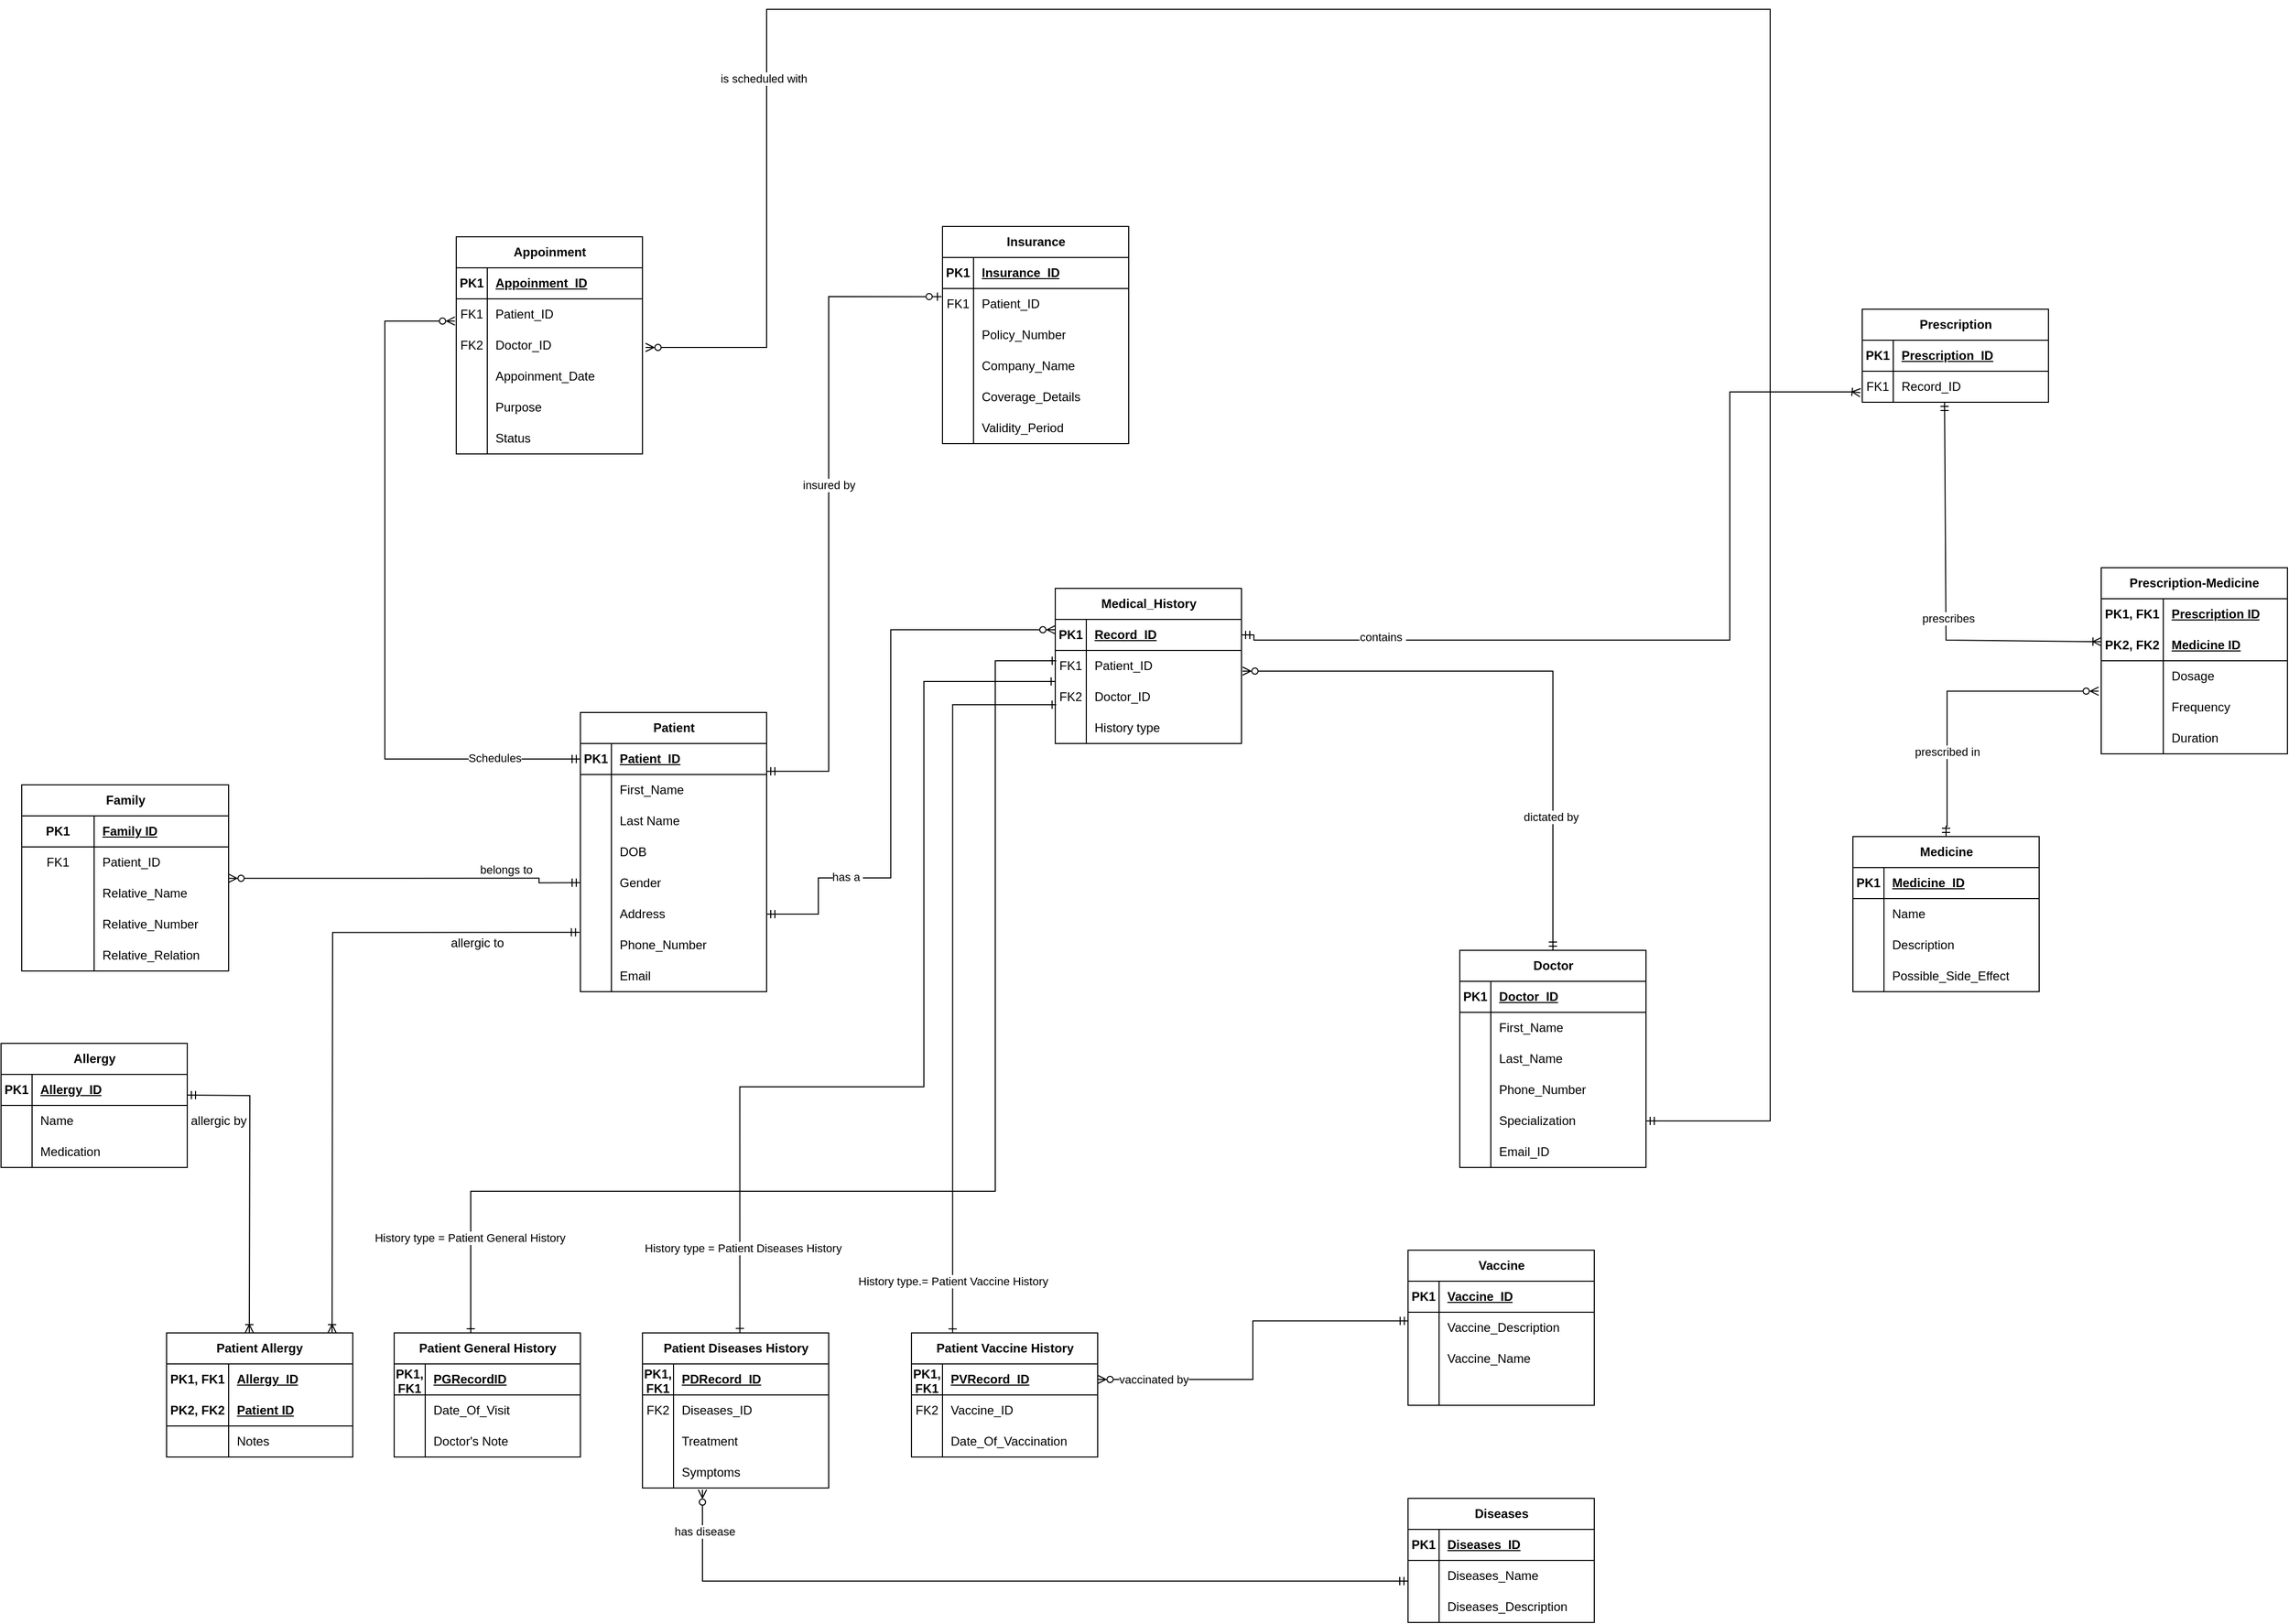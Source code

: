 <mxfile version="24.0.1" type="device">
  <diagram id="R2lEEEUBdFMjLlhIrx00" name="Page-1">
    <mxGraphModel dx="4724" dy="4815" grid="1" gridSize="10" guides="1" tooltips="1" connect="1" arrows="1" fold="1" page="1" pageScale="1" pageWidth="2339" pageHeight="3300" math="0" shadow="0" extFonts="Permanent Marker^https://fonts.googleapis.com/css?family=Permanent+Marker">
      <root>
        <mxCell id="0" />
        <mxCell id="1" parent="0" />
        <mxCell id="0GMV7IHgQtfuMLTHmPSw-1" value="Patient" style="shape=table;startSize=30;container=1;collapsible=1;childLayout=tableLayout;fixedRows=1;rowLines=0;fontStyle=1;align=center;resizeLast=1;html=1;" parent="1" vertex="1">
          <mxGeometry x="320" y="120" width="180" height="270" as="geometry" />
        </mxCell>
        <mxCell id="0GMV7IHgQtfuMLTHmPSw-2" value="" style="shape=tableRow;horizontal=0;startSize=0;swimlaneHead=0;swimlaneBody=0;fillColor=none;collapsible=0;dropTarget=0;points=[[0,0.5],[1,0.5]];portConstraint=eastwest;top=0;left=0;right=0;bottom=1;" parent="0GMV7IHgQtfuMLTHmPSw-1" vertex="1">
          <mxGeometry y="30" width="180" height="30" as="geometry" />
        </mxCell>
        <mxCell id="0GMV7IHgQtfuMLTHmPSw-3" value="PK1" style="shape=partialRectangle;connectable=0;fillColor=none;top=0;left=0;bottom=0;right=0;fontStyle=1;overflow=hidden;whiteSpace=wrap;html=1;" parent="0GMV7IHgQtfuMLTHmPSw-2" vertex="1">
          <mxGeometry width="30" height="30" as="geometry">
            <mxRectangle width="30" height="30" as="alternateBounds" />
          </mxGeometry>
        </mxCell>
        <mxCell id="0GMV7IHgQtfuMLTHmPSw-4" value="Patient_ID" style="shape=partialRectangle;connectable=0;fillColor=none;top=0;left=0;bottom=0;right=0;align=left;spacingLeft=6;fontStyle=5;overflow=hidden;whiteSpace=wrap;html=1;" parent="0GMV7IHgQtfuMLTHmPSw-2" vertex="1">
          <mxGeometry x="30" width="150" height="30" as="geometry">
            <mxRectangle width="150" height="30" as="alternateBounds" />
          </mxGeometry>
        </mxCell>
        <mxCell id="0GMV7IHgQtfuMLTHmPSw-8" value="" style="shape=tableRow;horizontal=0;startSize=0;swimlaneHead=0;swimlaneBody=0;fillColor=none;collapsible=0;dropTarget=0;points=[[0,0.5],[1,0.5]];portConstraint=eastwest;top=0;left=0;right=0;bottom=0;" parent="0GMV7IHgQtfuMLTHmPSw-1" vertex="1">
          <mxGeometry y="60" width="180" height="30" as="geometry" />
        </mxCell>
        <mxCell id="0GMV7IHgQtfuMLTHmPSw-9" value="" style="shape=partialRectangle;connectable=0;fillColor=none;top=0;left=0;bottom=0;right=0;editable=1;overflow=hidden;whiteSpace=wrap;html=1;" parent="0GMV7IHgQtfuMLTHmPSw-8" vertex="1">
          <mxGeometry width="30" height="30" as="geometry">
            <mxRectangle width="30" height="30" as="alternateBounds" />
          </mxGeometry>
        </mxCell>
        <mxCell id="0GMV7IHgQtfuMLTHmPSw-10" value="First_Name" style="shape=partialRectangle;connectable=0;fillColor=none;top=0;left=0;bottom=0;right=0;align=left;spacingLeft=6;overflow=hidden;whiteSpace=wrap;html=1;" parent="0GMV7IHgQtfuMLTHmPSw-8" vertex="1">
          <mxGeometry x="30" width="150" height="30" as="geometry">
            <mxRectangle width="150" height="30" as="alternateBounds" />
          </mxGeometry>
        </mxCell>
        <mxCell id="0GMV7IHgQtfuMLTHmPSw-11" value="" style="shape=tableRow;horizontal=0;startSize=0;swimlaneHead=0;swimlaneBody=0;fillColor=none;collapsible=0;dropTarget=0;points=[[0,0.5],[1,0.5]];portConstraint=eastwest;top=0;left=0;right=0;bottom=0;" parent="0GMV7IHgQtfuMLTHmPSw-1" vertex="1">
          <mxGeometry y="90" width="180" height="30" as="geometry" />
        </mxCell>
        <mxCell id="0GMV7IHgQtfuMLTHmPSw-12" value="" style="shape=partialRectangle;connectable=0;fillColor=none;top=0;left=0;bottom=0;right=0;editable=1;overflow=hidden;whiteSpace=wrap;html=1;" parent="0GMV7IHgQtfuMLTHmPSw-11" vertex="1">
          <mxGeometry width="30" height="30" as="geometry">
            <mxRectangle width="30" height="30" as="alternateBounds" />
          </mxGeometry>
        </mxCell>
        <mxCell id="0GMV7IHgQtfuMLTHmPSw-13" value="Last Name" style="shape=partialRectangle;connectable=0;fillColor=none;top=0;left=0;bottom=0;right=0;align=left;spacingLeft=6;overflow=hidden;whiteSpace=wrap;html=1;" parent="0GMV7IHgQtfuMLTHmPSw-11" vertex="1">
          <mxGeometry x="30" width="150" height="30" as="geometry">
            <mxRectangle width="150" height="30" as="alternateBounds" />
          </mxGeometry>
        </mxCell>
        <mxCell id="n0u2Y95BuEkKoB5NPbGY-24" value="" style="shape=tableRow;horizontal=0;startSize=0;swimlaneHead=0;swimlaneBody=0;fillColor=none;collapsible=0;dropTarget=0;points=[[0,0.5],[1,0.5]];portConstraint=eastwest;top=0;left=0;right=0;bottom=0;" parent="0GMV7IHgQtfuMLTHmPSw-1" vertex="1">
          <mxGeometry y="120" width="180" height="30" as="geometry" />
        </mxCell>
        <mxCell id="n0u2Y95BuEkKoB5NPbGY-25" value="" style="shape=partialRectangle;connectable=0;fillColor=none;top=0;left=0;bottom=0;right=0;editable=1;overflow=hidden;whiteSpace=wrap;html=1;" parent="n0u2Y95BuEkKoB5NPbGY-24" vertex="1">
          <mxGeometry width="30" height="30" as="geometry">
            <mxRectangle width="30" height="30" as="alternateBounds" />
          </mxGeometry>
        </mxCell>
        <mxCell id="n0u2Y95BuEkKoB5NPbGY-26" value="DOB" style="shape=partialRectangle;connectable=0;fillColor=none;top=0;left=0;bottom=0;right=0;align=left;spacingLeft=6;overflow=hidden;whiteSpace=wrap;html=1;" parent="n0u2Y95BuEkKoB5NPbGY-24" vertex="1">
          <mxGeometry x="30" width="150" height="30" as="geometry">
            <mxRectangle width="150" height="30" as="alternateBounds" />
          </mxGeometry>
        </mxCell>
        <mxCell id="0GMV7IHgQtfuMLTHmPSw-44" value="" style="shape=tableRow;horizontal=0;startSize=0;swimlaneHead=0;swimlaneBody=0;fillColor=none;collapsible=0;dropTarget=0;points=[[0,0.5],[1,0.5]];portConstraint=eastwest;top=0;left=0;right=0;bottom=0;" parent="0GMV7IHgQtfuMLTHmPSw-1" vertex="1">
          <mxGeometry y="150" width="180" height="30" as="geometry" />
        </mxCell>
        <mxCell id="0GMV7IHgQtfuMLTHmPSw-45" value="" style="shape=partialRectangle;connectable=0;fillColor=none;top=0;left=0;bottom=0;right=0;editable=1;overflow=hidden;whiteSpace=wrap;html=1;" parent="0GMV7IHgQtfuMLTHmPSw-44" vertex="1">
          <mxGeometry width="30" height="30" as="geometry">
            <mxRectangle width="30" height="30" as="alternateBounds" />
          </mxGeometry>
        </mxCell>
        <mxCell id="0GMV7IHgQtfuMLTHmPSw-46" value="Gender" style="shape=partialRectangle;connectable=0;fillColor=none;top=0;left=0;bottom=0;right=0;align=left;spacingLeft=6;overflow=hidden;whiteSpace=wrap;html=1;" parent="0GMV7IHgQtfuMLTHmPSw-44" vertex="1">
          <mxGeometry x="30" width="150" height="30" as="geometry">
            <mxRectangle width="150" height="30" as="alternateBounds" />
          </mxGeometry>
        </mxCell>
        <mxCell id="0GMV7IHgQtfuMLTHmPSw-47" value="" style="shape=tableRow;horizontal=0;startSize=0;swimlaneHead=0;swimlaneBody=0;fillColor=none;collapsible=0;dropTarget=0;points=[[0,0.5],[1,0.5]];portConstraint=eastwest;top=0;left=0;right=0;bottom=0;" parent="0GMV7IHgQtfuMLTHmPSw-1" vertex="1">
          <mxGeometry y="180" width="180" height="30" as="geometry" />
        </mxCell>
        <mxCell id="0GMV7IHgQtfuMLTHmPSw-48" value="" style="shape=partialRectangle;connectable=0;fillColor=none;top=0;left=0;bottom=0;right=0;editable=1;overflow=hidden;whiteSpace=wrap;html=1;" parent="0GMV7IHgQtfuMLTHmPSw-47" vertex="1">
          <mxGeometry width="30" height="30" as="geometry">
            <mxRectangle width="30" height="30" as="alternateBounds" />
          </mxGeometry>
        </mxCell>
        <mxCell id="0GMV7IHgQtfuMLTHmPSw-49" value="Address" style="shape=partialRectangle;connectable=0;fillColor=none;top=0;left=0;bottom=0;right=0;align=left;spacingLeft=6;overflow=hidden;whiteSpace=wrap;html=1;" parent="0GMV7IHgQtfuMLTHmPSw-47" vertex="1">
          <mxGeometry x="30" width="150" height="30" as="geometry">
            <mxRectangle width="150" height="30" as="alternateBounds" />
          </mxGeometry>
        </mxCell>
        <mxCell id="0GMV7IHgQtfuMLTHmPSw-50" value="" style="shape=tableRow;horizontal=0;startSize=0;swimlaneHead=0;swimlaneBody=0;fillColor=none;collapsible=0;dropTarget=0;points=[[0,0.5],[1,0.5]];portConstraint=eastwest;top=0;left=0;right=0;bottom=0;" parent="0GMV7IHgQtfuMLTHmPSw-1" vertex="1">
          <mxGeometry y="210" width="180" height="30" as="geometry" />
        </mxCell>
        <mxCell id="0GMV7IHgQtfuMLTHmPSw-51" value="" style="shape=partialRectangle;connectable=0;fillColor=none;top=0;left=0;bottom=0;right=0;editable=1;overflow=hidden;whiteSpace=wrap;html=1;" parent="0GMV7IHgQtfuMLTHmPSw-50" vertex="1">
          <mxGeometry width="30" height="30" as="geometry">
            <mxRectangle width="30" height="30" as="alternateBounds" />
          </mxGeometry>
        </mxCell>
        <mxCell id="0GMV7IHgQtfuMLTHmPSw-52" value="Phone_Number" style="shape=partialRectangle;connectable=0;fillColor=none;top=0;left=0;bottom=0;right=0;align=left;spacingLeft=6;overflow=hidden;whiteSpace=wrap;html=1;" parent="0GMV7IHgQtfuMLTHmPSw-50" vertex="1">
          <mxGeometry x="30" width="150" height="30" as="geometry">
            <mxRectangle width="150" height="30" as="alternateBounds" />
          </mxGeometry>
        </mxCell>
        <mxCell id="0GMV7IHgQtfuMLTHmPSw-53" value="" style="shape=tableRow;horizontal=0;startSize=0;swimlaneHead=0;swimlaneBody=0;fillColor=none;collapsible=0;dropTarget=0;points=[[0,0.5],[1,0.5]];portConstraint=eastwest;top=0;left=0;right=0;bottom=0;" parent="0GMV7IHgQtfuMLTHmPSw-1" vertex="1">
          <mxGeometry y="240" width="180" height="30" as="geometry" />
        </mxCell>
        <mxCell id="0GMV7IHgQtfuMLTHmPSw-54" value="" style="shape=partialRectangle;connectable=0;fillColor=none;top=0;left=0;bottom=0;right=0;editable=1;overflow=hidden;whiteSpace=wrap;html=1;" parent="0GMV7IHgQtfuMLTHmPSw-53" vertex="1">
          <mxGeometry width="30" height="30" as="geometry">
            <mxRectangle width="30" height="30" as="alternateBounds" />
          </mxGeometry>
        </mxCell>
        <mxCell id="0GMV7IHgQtfuMLTHmPSw-55" value="Email" style="shape=partialRectangle;connectable=0;fillColor=none;top=0;left=0;bottom=0;right=0;align=left;spacingLeft=6;overflow=hidden;whiteSpace=wrap;html=1;" parent="0GMV7IHgQtfuMLTHmPSw-53" vertex="1">
          <mxGeometry x="30" width="150" height="30" as="geometry">
            <mxRectangle width="150" height="30" as="alternateBounds" />
          </mxGeometry>
        </mxCell>
        <mxCell id="0GMV7IHgQtfuMLTHmPSw-87" value="Medical_History" style="shape=table;startSize=30;container=1;collapsible=1;childLayout=tableLayout;fixedRows=1;rowLines=0;fontStyle=1;align=center;resizeLast=1;html=1;" parent="1" vertex="1">
          <mxGeometry x="779" width="180" height="150" as="geometry" />
        </mxCell>
        <mxCell id="0GMV7IHgQtfuMLTHmPSw-88" value="" style="shape=tableRow;horizontal=0;startSize=0;swimlaneHead=0;swimlaneBody=0;fillColor=none;collapsible=0;dropTarget=0;points=[[0,0.5],[1,0.5]];portConstraint=eastwest;top=0;left=0;right=0;bottom=1;" parent="0GMV7IHgQtfuMLTHmPSw-87" vertex="1">
          <mxGeometry y="30" width="180" height="30" as="geometry" />
        </mxCell>
        <mxCell id="0GMV7IHgQtfuMLTHmPSw-89" value="PK1" style="shape=partialRectangle;connectable=0;fillColor=none;top=0;left=0;bottom=0;right=0;fontStyle=1;overflow=hidden;whiteSpace=wrap;html=1;" parent="0GMV7IHgQtfuMLTHmPSw-88" vertex="1">
          <mxGeometry width="30" height="30" as="geometry">
            <mxRectangle width="30" height="30" as="alternateBounds" />
          </mxGeometry>
        </mxCell>
        <mxCell id="0GMV7IHgQtfuMLTHmPSw-90" value="Record_ID" style="shape=partialRectangle;connectable=0;fillColor=none;top=0;left=0;bottom=0;right=0;align=left;spacingLeft=6;fontStyle=5;overflow=hidden;whiteSpace=wrap;html=1;" parent="0GMV7IHgQtfuMLTHmPSw-88" vertex="1">
          <mxGeometry x="30" width="150" height="30" as="geometry">
            <mxRectangle width="150" height="30" as="alternateBounds" />
          </mxGeometry>
        </mxCell>
        <mxCell id="0GMV7IHgQtfuMLTHmPSw-91" value="" style="shape=tableRow;horizontal=0;startSize=0;swimlaneHead=0;swimlaneBody=0;fillColor=none;collapsible=0;dropTarget=0;points=[[0,0.5],[1,0.5]];portConstraint=eastwest;top=0;left=0;right=0;bottom=0;" parent="0GMV7IHgQtfuMLTHmPSw-87" vertex="1">
          <mxGeometry y="60" width="180" height="30" as="geometry" />
        </mxCell>
        <mxCell id="0GMV7IHgQtfuMLTHmPSw-92" value="FK1" style="shape=partialRectangle;connectable=0;fillColor=none;top=0;left=0;bottom=0;right=0;editable=1;overflow=hidden;whiteSpace=wrap;html=1;" parent="0GMV7IHgQtfuMLTHmPSw-91" vertex="1">
          <mxGeometry width="30" height="30" as="geometry">
            <mxRectangle width="30" height="30" as="alternateBounds" />
          </mxGeometry>
        </mxCell>
        <mxCell id="0GMV7IHgQtfuMLTHmPSw-93" value="Patient_ID" style="shape=partialRectangle;connectable=0;fillColor=none;top=0;left=0;bottom=0;right=0;align=left;spacingLeft=6;overflow=hidden;whiteSpace=wrap;html=1;" parent="0GMV7IHgQtfuMLTHmPSw-91" vertex="1">
          <mxGeometry x="30" width="150" height="30" as="geometry">
            <mxRectangle width="150" height="30" as="alternateBounds" />
          </mxGeometry>
        </mxCell>
        <mxCell id="0GMV7IHgQtfuMLTHmPSw-94" value="" style="shape=tableRow;horizontal=0;startSize=0;swimlaneHead=0;swimlaneBody=0;fillColor=none;collapsible=0;dropTarget=0;points=[[0,0.5],[1,0.5]];portConstraint=eastwest;top=0;left=0;right=0;bottom=0;" parent="0GMV7IHgQtfuMLTHmPSw-87" vertex="1">
          <mxGeometry y="90" width="180" height="30" as="geometry" />
        </mxCell>
        <mxCell id="0GMV7IHgQtfuMLTHmPSw-95" value="FK2" style="shape=partialRectangle;connectable=0;fillColor=none;top=0;left=0;bottom=0;right=0;editable=1;overflow=hidden;whiteSpace=wrap;html=1;" parent="0GMV7IHgQtfuMLTHmPSw-94" vertex="1">
          <mxGeometry width="30" height="30" as="geometry">
            <mxRectangle width="30" height="30" as="alternateBounds" />
          </mxGeometry>
        </mxCell>
        <mxCell id="0GMV7IHgQtfuMLTHmPSw-96" value="Doctor_ID" style="shape=partialRectangle;connectable=0;fillColor=none;top=0;left=0;bottom=0;right=0;align=left;spacingLeft=6;overflow=hidden;whiteSpace=wrap;html=1;" parent="0GMV7IHgQtfuMLTHmPSw-94" vertex="1">
          <mxGeometry x="30" width="150" height="30" as="geometry">
            <mxRectangle width="150" height="30" as="alternateBounds" />
          </mxGeometry>
        </mxCell>
        <mxCell id="TpiIXz20k_GFnASFCzbr-69" value="" style="shape=tableRow;horizontal=0;startSize=0;swimlaneHead=0;swimlaneBody=0;fillColor=none;collapsible=0;dropTarget=0;points=[[0,0.5],[1,0.5]];portConstraint=eastwest;top=0;left=0;right=0;bottom=0;" vertex="1" parent="0GMV7IHgQtfuMLTHmPSw-87">
          <mxGeometry y="120" width="180" height="30" as="geometry" />
        </mxCell>
        <mxCell id="TpiIXz20k_GFnASFCzbr-70" value="" style="shape=partialRectangle;connectable=0;fillColor=none;top=0;left=0;bottom=0;right=0;editable=1;overflow=hidden;whiteSpace=wrap;html=1;" vertex="1" parent="TpiIXz20k_GFnASFCzbr-69">
          <mxGeometry width="30" height="30" as="geometry">
            <mxRectangle width="30" height="30" as="alternateBounds" />
          </mxGeometry>
        </mxCell>
        <mxCell id="TpiIXz20k_GFnASFCzbr-71" value="History type" style="shape=partialRectangle;connectable=0;fillColor=none;top=0;left=0;bottom=0;right=0;align=left;spacingLeft=6;overflow=hidden;whiteSpace=wrap;html=1;" vertex="1" parent="TpiIXz20k_GFnASFCzbr-69">
          <mxGeometry x="30" width="150" height="30" as="geometry">
            <mxRectangle width="150" height="30" as="alternateBounds" />
          </mxGeometry>
        </mxCell>
        <mxCell id="0GMV7IHgQtfuMLTHmPSw-115" value="Doctor" style="shape=table;startSize=30;container=1;collapsible=1;childLayout=tableLayout;fixedRows=1;rowLines=0;fontStyle=1;align=center;resizeLast=1;html=1;" parent="1" vertex="1">
          <mxGeometry x="1170" y="350" width="180" height="210" as="geometry" />
        </mxCell>
        <mxCell id="0GMV7IHgQtfuMLTHmPSw-116" value="" style="shape=tableRow;horizontal=0;startSize=0;swimlaneHead=0;swimlaneBody=0;fillColor=none;collapsible=0;dropTarget=0;points=[[0,0.5],[1,0.5]];portConstraint=eastwest;top=0;left=0;right=0;bottom=1;" parent="0GMV7IHgQtfuMLTHmPSw-115" vertex="1">
          <mxGeometry y="30" width="180" height="30" as="geometry" />
        </mxCell>
        <mxCell id="0GMV7IHgQtfuMLTHmPSw-117" value="PK1" style="shape=partialRectangle;connectable=0;fillColor=none;top=0;left=0;bottom=0;right=0;fontStyle=1;overflow=hidden;whiteSpace=wrap;html=1;" parent="0GMV7IHgQtfuMLTHmPSw-116" vertex="1">
          <mxGeometry width="30" height="30" as="geometry">
            <mxRectangle width="30" height="30" as="alternateBounds" />
          </mxGeometry>
        </mxCell>
        <mxCell id="0GMV7IHgQtfuMLTHmPSw-118" value="Doctor_ID" style="shape=partialRectangle;connectable=0;fillColor=none;top=0;left=0;bottom=0;right=0;align=left;spacingLeft=6;fontStyle=5;overflow=hidden;whiteSpace=wrap;html=1;" parent="0GMV7IHgQtfuMLTHmPSw-116" vertex="1">
          <mxGeometry x="30" width="150" height="30" as="geometry">
            <mxRectangle width="150" height="30" as="alternateBounds" />
          </mxGeometry>
        </mxCell>
        <mxCell id="0GMV7IHgQtfuMLTHmPSw-119" value="" style="shape=tableRow;horizontal=0;startSize=0;swimlaneHead=0;swimlaneBody=0;fillColor=none;collapsible=0;dropTarget=0;points=[[0,0.5],[1,0.5]];portConstraint=eastwest;top=0;left=0;right=0;bottom=0;" parent="0GMV7IHgQtfuMLTHmPSw-115" vertex="1">
          <mxGeometry y="60" width="180" height="30" as="geometry" />
        </mxCell>
        <mxCell id="0GMV7IHgQtfuMLTHmPSw-120" value="" style="shape=partialRectangle;connectable=0;fillColor=none;top=0;left=0;bottom=0;right=0;editable=1;overflow=hidden;whiteSpace=wrap;html=1;" parent="0GMV7IHgQtfuMLTHmPSw-119" vertex="1">
          <mxGeometry width="30" height="30" as="geometry">
            <mxRectangle width="30" height="30" as="alternateBounds" />
          </mxGeometry>
        </mxCell>
        <mxCell id="0GMV7IHgQtfuMLTHmPSw-121" value="First_Name" style="shape=partialRectangle;connectable=0;fillColor=none;top=0;left=0;bottom=0;right=0;align=left;spacingLeft=6;overflow=hidden;whiteSpace=wrap;html=1;" parent="0GMV7IHgQtfuMLTHmPSw-119" vertex="1">
          <mxGeometry x="30" width="150" height="30" as="geometry">
            <mxRectangle width="150" height="30" as="alternateBounds" />
          </mxGeometry>
        </mxCell>
        <mxCell id="0GMV7IHgQtfuMLTHmPSw-122" value="" style="shape=tableRow;horizontal=0;startSize=0;swimlaneHead=0;swimlaneBody=0;fillColor=none;collapsible=0;dropTarget=0;points=[[0,0.5],[1,0.5]];portConstraint=eastwest;top=0;left=0;right=0;bottom=0;" parent="0GMV7IHgQtfuMLTHmPSw-115" vertex="1">
          <mxGeometry y="90" width="180" height="30" as="geometry" />
        </mxCell>
        <mxCell id="0GMV7IHgQtfuMLTHmPSw-123" value="" style="shape=partialRectangle;connectable=0;fillColor=none;top=0;left=0;bottom=0;right=0;editable=1;overflow=hidden;whiteSpace=wrap;html=1;" parent="0GMV7IHgQtfuMLTHmPSw-122" vertex="1">
          <mxGeometry width="30" height="30" as="geometry">
            <mxRectangle width="30" height="30" as="alternateBounds" />
          </mxGeometry>
        </mxCell>
        <mxCell id="0GMV7IHgQtfuMLTHmPSw-124" value="Last_Name" style="shape=partialRectangle;connectable=0;fillColor=none;top=0;left=0;bottom=0;right=0;align=left;spacingLeft=6;overflow=hidden;whiteSpace=wrap;html=1;" parent="0GMV7IHgQtfuMLTHmPSw-122" vertex="1">
          <mxGeometry x="30" width="150" height="30" as="geometry">
            <mxRectangle width="150" height="30" as="alternateBounds" />
          </mxGeometry>
        </mxCell>
        <mxCell id="0GMV7IHgQtfuMLTHmPSw-125" value="" style="shape=tableRow;horizontal=0;startSize=0;swimlaneHead=0;swimlaneBody=0;fillColor=none;collapsible=0;dropTarget=0;points=[[0,0.5],[1,0.5]];portConstraint=eastwest;top=0;left=0;right=0;bottom=0;" parent="0GMV7IHgQtfuMLTHmPSw-115" vertex="1">
          <mxGeometry y="120" width="180" height="30" as="geometry" />
        </mxCell>
        <mxCell id="0GMV7IHgQtfuMLTHmPSw-126" value="" style="shape=partialRectangle;connectable=0;fillColor=none;top=0;left=0;bottom=0;right=0;editable=1;overflow=hidden;whiteSpace=wrap;html=1;" parent="0GMV7IHgQtfuMLTHmPSw-125" vertex="1">
          <mxGeometry width="30" height="30" as="geometry">
            <mxRectangle width="30" height="30" as="alternateBounds" />
          </mxGeometry>
        </mxCell>
        <mxCell id="0GMV7IHgQtfuMLTHmPSw-127" value="Phone_Number" style="shape=partialRectangle;connectable=0;fillColor=none;top=0;left=0;bottom=0;right=0;align=left;spacingLeft=6;overflow=hidden;whiteSpace=wrap;html=1;" parent="0GMV7IHgQtfuMLTHmPSw-125" vertex="1">
          <mxGeometry x="30" width="150" height="30" as="geometry">
            <mxRectangle width="150" height="30" as="alternateBounds" />
          </mxGeometry>
        </mxCell>
        <mxCell id="0GMV7IHgQtfuMLTHmPSw-128" value="" style="shape=tableRow;horizontal=0;startSize=0;swimlaneHead=0;swimlaneBody=0;fillColor=none;collapsible=0;dropTarget=0;points=[[0,0.5],[1,0.5]];portConstraint=eastwest;top=0;left=0;right=0;bottom=0;" parent="0GMV7IHgQtfuMLTHmPSw-115" vertex="1">
          <mxGeometry y="150" width="180" height="30" as="geometry" />
        </mxCell>
        <mxCell id="0GMV7IHgQtfuMLTHmPSw-129" value="" style="shape=partialRectangle;connectable=0;fillColor=none;top=0;left=0;bottom=0;right=0;editable=1;overflow=hidden;whiteSpace=wrap;html=1;" parent="0GMV7IHgQtfuMLTHmPSw-128" vertex="1">
          <mxGeometry width="30" height="30" as="geometry">
            <mxRectangle width="30" height="30" as="alternateBounds" />
          </mxGeometry>
        </mxCell>
        <mxCell id="0GMV7IHgQtfuMLTHmPSw-130" value="Specialization" style="shape=partialRectangle;connectable=0;fillColor=none;top=0;left=0;bottom=0;right=0;align=left;spacingLeft=6;overflow=hidden;whiteSpace=wrap;html=1;" parent="0GMV7IHgQtfuMLTHmPSw-128" vertex="1">
          <mxGeometry x="30" width="150" height="30" as="geometry">
            <mxRectangle width="150" height="30" as="alternateBounds" />
          </mxGeometry>
        </mxCell>
        <mxCell id="0GMV7IHgQtfuMLTHmPSw-150" value="" style="shape=tableRow;horizontal=0;startSize=0;swimlaneHead=0;swimlaneBody=0;fillColor=none;collapsible=0;dropTarget=0;points=[[0,0.5],[1,0.5]];portConstraint=eastwest;top=0;left=0;right=0;bottom=0;" parent="0GMV7IHgQtfuMLTHmPSw-115" vertex="1">
          <mxGeometry y="180" width="180" height="30" as="geometry" />
        </mxCell>
        <mxCell id="0GMV7IHgQtfuMLTHmPSw-151" value="" style="shape=partialRectangle;connectable=0;fillColor=none;top=0;left=0;bottom=0;right=0;editable=1;overflow=hidden;whiteSpace=wrap;html=1;" parent="0GMV7IHgQtfuMLTHmPSw-150" vertex="1">
          <mxGeometry width="30" height="30" as="geometry">
            <mxRectangle width="30" height="30" as="alternateBounds" />
          </mxGeometry>
        </mxCell>
        <mxCell id="0GMV7IHgQtfuMLTHmPSw-152" value="Email_ID" style="shape=partialRectangle;connectable=0;fillColor=none;top=0;left=0;bottom=0;right=0;align=left;spacingLeft=6;overflow=hidden;whiteSpace=wrap;html=1;" parent="0GMV7IHgQtfuMLTHmPSw-150" vertex="1">
          <mxGeometry x="30" width="150" height="30" as="geometry">
            <mxRectangle width="150" height="30" as="alternateBounds" />
          </mxGeometry>
        </mxCell>
        <mxCell id="0GMV7IHgQtfuMLTHmPSw-153" value="Appoinment" style="shape=table;startSize=30;container=1;collapsible=1;childLayout=tableLayout;fixedRows=1;rowLines=0;fontStyle=1;align=center;resizeLast=1;html=1;" parent="1" vertex="1">
          <mxGeometry x="200" y="-340" width="180" height="210" as="geometry" />
        </mxCell>
        <mxCell id="0GMV7IHgQtfuMLTHmPSw-154" value="" style="shape=tableRow;horizontal=0;startSize=0;swimlaneHead=0;swimlaneBody=0;fillColor=none;collapsible=0;dropTarget=0;points=[[0,0.5],[1,0.5]];portConstraint=eastwest;top=0;left=0;right=0;bottom=1;" parent="0GMV7IHgQtfuMLTHmPSw-153" vertex="1">
          <mxGeometry y="30" width="180" height="30" as="geometry" />
        </mxCell>
        <mxCell id="0GMV7IHgQtfuMLTHmPSw-155" value="PK1" style="shape=partialRectangle;connectable=0;fillColor=none;top=0;left=0;bottom=0;right=0;fontStyle=1;overflow=hidden;whiteSpace=wrap;html=1;" parent="0GMV7IHgQtfuMLTHmPSw-154" vertex="1">
          <mxGeometry width="30" height="30" as="geometry">
            <mxRectangle width="30" height="30" as="alternateBounds" />
          </mxGeometry>
        </mxCell>
        <mxCell id="0GMV7IHgQtfuMLTHmPSw-156" value="Appoinment_ID" style="shape=partialRectangle;connectable=0;fillColor=none;top=0;left=0;bottom=0;right=0;align=left;spacingLeft=6;fontStyle=5;overflow=hidden;whiteSpace=wrap;html=1;" parent="0GMV7IHgQtfuMLTHmPSw-154" vertex="1">
          <mxGeometry x="30" width="150" height="30" as="geometry">
            <mxRectangle width="150" height="30" as="alternateBounds" />
          </mxGeometry>
        </mxCell>
        <mxCell id="0GMV7IHgQtfuMLTHmPSw-157" value="" style="shape=tableRow;horizontal=0;startSize=0;swimlaneHead=0;swimlaneBody=0;fillColor=none;collapsible=0;dropTarget=0;points=[[0,0.5],[1,0.5]];portConstraint=eastwest;top=0;left=0;right=0;bottom=0;" parent="0GMV7IHgQtfuMLTHmPSw-153" vertex="1">
          <mxGeometry y="60" width="180" height="30" as="geometry" />
        </mxCell>
        <mxCell id="0GMV7IHgQtfuMLTHmPSw-158" value="FK1" style="shape=partialRectangle;connectable=0;fillColor=none;top=0;left=0;bottom=0;right=0;editable=1;overflow=hidden;whiteSpace=wrap;html=1;" parent="0GMV7IHgQtfuMLTHmPSw-157" vertex="1">
          <mxGeometry width="30" height="30" as="geometry">
            <mxRectangle width="30" height="30" as="alternateBounds" />
          </mxGeometry>
        </mxCell>
        <mxCell id="0GMV7IHgQtfuMLTHmPSw-159" value="Patient_ID" style="shape=partialRectangle;connectable=0;fillColor=none;top=0;left=0;bottom=0;right=0;align=left;spacingLeft=6;overflow=hidden;whiteSpace=wrap;html=1;" parent="0GMV7IHgQtfuMLTHmPSw-157" vertex="1">
          <mxGeometry x="30" width="150" height="30" as="geometry">
            <mxRectangle width="150" height="30" as="alternateBounds" />
          </mxGeometry>
        </mxCell>
        <mxCell id="0GMV7IHgQtfuMLTHmPSw-160" value="" style="shape=tableRow;horizontal=0;startSize=0;swimlaneHead=0;swimlaneBody=0;fillColor=none;collapsible=0;dropTarget=0;points=[[0,0.5],[1,0.5]];portConstraint=eastwest;top=0;left=0;right=0;bottom=0;" parent="0GMV7IHgQtfuMLTHmPSw-153" vertex="1">
          <mxGeometry y="90" width="180" height="30" as="geometry" />
        </mxCell>
        <mxCell id="0GMV7IHgQtfuMLTHmPSw-161" value="FK2" style="shape=partialRectangle;connectable=0;fillColor=none;top=0;left=0;bottom=0;right=0;editable=1;overflow=hidden;whiteSpace=wrap;html=1;" parent="0GMV7IHgQtfuMLTHmPSw-160" vertex="1">
          <mxGeometry width="30" height="30" as="geometry">
            <mxRectangle width="30" height="30" as="alternateBounds" />
          </mxGeometry>
        </mxCell>
        <mxCell id="0GMV7IHgQtfuMLTHmPSw-162" value="Doctor_ID" style="shape=partialRectangle;connectable=0;fillColor=none;top=0;left=0;bottom=0;right=0;align=left;spacingLeft=6;overflow=hidden;whiteSpace=wrap;html=1;" parent="0GMV7IHgQtfuMLTHmPSw-160" vertex="1">
          <mxGeometry x="30" width="150" height="30" as="geometry">
            <mxRectangle width="150" height="30" as="alternateBounds" />
          </mxGeometry>
        </mxCell>
        <mxCell id="0GMV7IHgQtfuMLTHmPSw-163" value="" style="shape=tableRow;horizontal=0;startSize=0;swimlaneHead=0;swimlaneBody=0;fillColor=none;collapsible=0;dropTarget=0;points=[[0,0.5],[1,0.5]];portConstraint=eastwest;top=0;left=0;right=0;bottom=0;" parent="0GMV7IHgQtfuMLTHmPSw-153" vertex="1">
          <mxGeometry y="120" width="180" height="30" as="geometry" />
        </mxCell>
        <mxCell id="0GMV7IHgQtfuMLTHmPSw-164" value="" style="shape=partialRectangle;connectable=0;fillColor=none;top=0;left=0;bottom=0;right=0;editable=1;overflow=hidden;whiteSpace=wrap;html=1;" parent="0GMV7IHgQtfuMLTHmPSw-163" vertex="1">
          <mxGeometry width="30" height="30" as="geometry">
            <mxRectangle width="30" height="30" as="alternateBounds" />
          </mxGeometry>
        </mxCell>
        <mxCell id="0GMV7IHgQtfuMLTHmPSw-165" value="Appoinment_Date" style="shape=partialRectangle;connectable=0;fillColor=none;top=0;left=0;bottom=0;right=0;align=left;spacingLeft=6;overflow=hidden;whiteSpace=wrap;html=1;" parent="0GMV7IHgQtfuMLTHmPSw-163" vertex="1">
          <mxGeometry x="30" width="150" height="30" as="geometry">
            <mxRectangle width="150" height="30" as="alternateBounds" />
          </mxGeometry>
        </mxCell>
        <mxCell id="0GMV7IHgQtfuMLTHmPSw-166" value="" style="shape=tableRow;horizontal=0;startSize=0;swimlaneHead=0;swimlaneBody=0;fillColor=none;collapsible=0;dropTarget=0;points=[[0,0.5],[1,0.5]];portConstraint=eastwest;top=0;left=0;right=0;bottom=0;" parent="0GMV7IHgQtfuMLTHmPSw-153" vertex="1">
          <mxGeometry y="150" width="180" height="30" as="geometry" />
        </mxCell>
        <mxCell id="0GMV7IHgQtfuMLTHmPSw-167" value="" style="shape=partialRectangle;connectable=0;fillColor=none;top=0;left=0;bottom=0;right=0;editable=1;overflow=hidden;whiteSpace=wrap;html=1;" parent="0GMV7IHgQtfuMLTHmPSw-166" vertex="1">
          <mxGeometry width="30" height="30" as="geometry">
            <mxRectangle width="30" height="30" as="alternateBounds" />
          </mxGeometry>
        </mxCell>
        <mxCell id="0GMV7IHgQtfuMLTHmPSw-168" value="Purpose" style="shape=partialRectangle;connectable=0;fillColor=none;top=0;left=0;bottom=0;right=0;align=left;spacingLeft=6;overflow=hidden;whiteSpace=wrap;html=1;" parent="0GMV7IHgQtfuMLTHmPSw-166" vertex="1">
          <mxGeometry x="30" width="150" height="30" as="geometry">
            <mxRectangle width="150" height="30" as="alternateBounds" />
          </mxGeometry>
        </mxCell>
        <mxCell id="0GMV7IHgQtfuMLTHmPSw-169" value="" style="shape=tableRow;horizontal=0;startSize=0;swimlaneHead=0;swimlaneBody=0;fillColor=none;collapsible=0;dropTarget=0;points=[[0,0.5],[1,0.5]];portConstraint=eastwest;top=0;left=0;right=0;bottom=0;" parent="0GMV7IHgQtfuMLTHmPSw-153" vertex="1">
          <mxGeometry y="180" width="180" height="30" as="geometry" />
        </mxCell>
        <mxCell id="0GMV7IHgQtfuMLTHmPSw-170" value="" style="shape=partialRectangle;connectable=0;fillColor=none;top=0;left=0;bottom=0;right=0;editable=1;overflow=hidden;whiteSpace=wrap;html=1;" parent="0GMV7IHgQtfuMLTHmPSw-169" vertex="1">
          <mxGeometry width="30" height="30" as="geometry">
            <mxRectangle width="30" height="30" as="alternateBounds" />
          </mxGeometry>
        </mxCell>
        <mxCell id="0GMV7IHgQtfuMLTHmPSw-171" value="Status" style="shape=partialRectangle;connectable=0;fillColor=none;top=0;left=0;bottom=0;right=0;align=left;spacingLeft=6;overflow=hidden;whiteSpace=wrap;html=1;" parent="0GMV7IHgQtfuMLTHmPSw-169" vertex="1">
          <mxGeometry x="30" width="150" height="30" as="geometry">
            <mxRectangle width="150" height="30" as="alternateBounds" />
          </mxGeometry>
        </mxCell>
        <mxCell id="0GMV7IHgQtfuMLTHmPSw-172" value="Prescription" style="shape=table;startSize=30;container=1;collapsible=1;childLayout=tableLayout;fixedRows=1;rowLines=0;fontStyle=1;align=center;resizeLast=1;html=1;" parent="1" vertex="1">
          <mxGeometry x="1559" y="-270" width="180" height="90" as="geometry" />
        </mxCell>
        <mxCell id="0GMV7IHgQtfuMLTHmPSw-173" value="" style="shape=tableRow;horizontal=0;startSize=0;swimlaneHead=0;swimlaneBody=0;fillColor=none;collapsible=0;dropTarget=0;points=[[0,0.5],[1,0.5]];portConstraint=eastwest;top=0;left=0;right=0;bottom=1;" parent="0GMV7IHgQtfuMLTHmPSw-172" vertex="1">
          <mxGeometry y="30" width="180" height="30" as="geometry" />
        </mxCell>
        <mxCell id="0GMV7IHgQtfuMLTHmPSw-174" value="PK1" style="shape=partialRectangle;connectable=0;fillColor=none;top=0;left=0;bottom=0;right=0;fontStyle=1;overflow=hidden;whiteSpace=wrap;html=1;" parent="0GMV7IHgQtfuMLTHmPSw-173" vertex="1">
          <mxGeometry width="30" height="30" as="geometry">
            <mxRectangle width="30" height="30" as="alternateBounds" />
          </mxGeometry>
        </mxCell>
        <mxCell id="0GMV7IHgQtfuMLTHmPSw-175" value="Prescription_ID" style="shape=partialRectangle;connectable=0;fillColor=none;top=0;left=0;bottom=0;right=0;align=left;spacingLeft=6;fontStyle=5;overflow=hidden;whiteSpace=wrap;html=1;" parent="0GMV7IHgQtfuMLTHmPSw-173" vertex="1">
          <mxGeometry x="30" width="150" height="30" as="geometry">
            <mxRectangle width="150" height="30" as="alternateBounds" />
          </mxGeometry>
        </mxCell>
        <mxCell id="0GMV7IHgQtfuMLTHmPSw-176" value="" style="shape=tableRow;horizontal=0;startSize=0;swimlaneHead=0;swimlaneBody=0;fillColor=none;collapsible=0;dropTarget=0;points=[[0,0.5],[1,0.5]];portConstraint=eastwest;top=0;left=0;right=0;bottom=0;" parent="0GMV7IHgQtfuMLTHmPSw-172" vertex="1">
          <mxGeometry y="60" width="180" height="30" as="geometry" />
        </mxCell>
        <mxCell id="0GMV7IHgQtfuMLTHmPSw-177" value="FK1" style="shape=partialRectangle;connectable=0;fillColor=none;top=0;left=0;bottom=0;right=0;editable=1;overflow=hidden;whiteSpace=wrap;html=1;" parent="0GMV7IHgQtfuMLTHmPSw-176" vertex="1">
          <mxGeometry width="30" height="30" as="geometry">
            <mxRectangle width="30" height="30" as="alternateBounds" />
          </mxGeometry>
        </mxCell>
        <mxCell id="0GMV7IHgQtfuMLTHmPSw-178" value="Record_ID" style="shape=partialRectangle;connectable=0;fillColor=none;top=0;left=0;bottom=0;right=0;align=left;spacingLeft=6;overflow=hidden;whiteSpace=wrap;html=1;" parent="0GMV7IHgQtfuMLTHmPSw-176" vertex="1">
          <mxGeometry x="30" width="150" height="30" as="geometry">
            <mxRectangle width="150" height="30" as="alternateBounds" />
          </mxGeometry>
        </mxCell>
        <mxCell id="0GMV7IHgQtfuMLTHmPSw-200" value="Medicine" style="shape=table;startSize=30;container=1;collapsible=1;childLayout=tableLayout;fixedRows=1;rowLines=0;fontStyle=1;align=center;resizeLast=1;html=1;" parent="1" vertex="1">
          <mxGeometry x="1550" y="240" width="180" height="150" as="geometry" />
        </mxCell>
        <mxCell id="0GMV7IHgQtfuMLTHmPSw-201" value="" style="shape=tableRow;horizontal=0;startSize=0;swimlaneHead=0;swimlaneBody=0;fillColor=none;collapsible=0;dropTarget=0;points=[[0,0.5],[1,0.5]];portConstraint=eastwest;top=0;left=0;right=0;bottom=1;" parent="0GMV7IHgQtfuMLTHmPSw-200" vertex="1">
          <mxGeometry y="30" width="180" height="30" as="geometry" />
        </mxCell>
        <mxCell id="0GMV7IHgQtfuMLTHmPSw-202" value="PK1" style="shape=partialRectangle;connectable=0;fillColor=none;top=0;left=0;bottom=0;right=0;fontStyle=1;overflow=hidden;whiteSpace=wrap;html=1;" parent="0GMV7IHgQtfuMLTHmPSw-201" vertex="1">
          <mxGeometry width="30" height="30" as="geometry">
            <mxRectangle width="30" height="30" as="alternateBounds" />
          </mxGeometry>
        </mxCell>
        <mxCell id="0GMV7IHgQtfuMLTHmPSw-203" value="Medicine_ID" style="shape=partialRectangle;connectable=0;fillColor=none;top=0;left=0;bottom=0;right=0;align=left;spacingLeft=6;fontStyle=5;overflow=hidden;whiteSpace=wrap;html=1;" parent="0GMV7IHgQtfuMLTHmPSw-201" vertex="1">
          <mxGeometry x="30" width="150" height="30" as="geometry">
            <mxRectangle width="150" height="30" as="alternateBounds" />
          </mxGeometry>
        </mxCell>
        <mxCell id="0GMV7IHgQtfuMLTHmPSw-204" value="" style="shape=tableRow;horizontal=0;startSize=0;swimlaneHead=0;swimlaneBody=0;fillColor=none;collapsible=0;dropTarget=0;points=[[0,0.5],[1,0.5]];portConstraint=eastwest;top=0;left=0;right=0;bottom=0;" parent="0GMV7IHgQtfuMLTHmPSw-200" vertex="1">
          <mxGeometry y="60" width="180" height="30" as="geometry" />
        </mxCell>
        <mxCell id="0GMV7IHgQtfuMLTHmPSw-205" value="" style="shape=partialRectangle;connectable=0;fillColor=none;top=0;left=0;bottom=0;right=0;editable=1;overflow=hidden;whiteSpace=wrap;html=1;" parent="0GMV7IHgQtfuMLTHmPSw-204" vertex="1">
          <mxGeometry width="30" height="30" as="geometry">
            <mxRectangle width="30" height="30" as="alternateBounds" />
          </mxGeometry>
        </mxCell>
        <mxCell id="0GMV7IHgQtfuMLTHmPSw-206" value="Name" style="shape=partialRectangle;connectable=0;fillColor=none;top=0;left=0;bottom=0;right=0;align=left;spacingLeft=6;overflow=hidden;whiteSpace=wrap;html=1;" parent="0GMV7IHgQtfuMLTHmPSw-204" vertex="1">
          <mxGeometry x="30" width="150" height="30" as="geometry">
            <mxRectangle width="150" height="30" as="alternateBounds" />
          </mxGeometry>
        </mxCell>
        <mxCell id="0GMV7IHgQtfuMLTHmPSw-207" value="" style="shape=tableRow;horizontal=0;startSize=0;swimlaneHead=0;swimlaneBody=0;fillColor=none;collapsible=0;dropTarget=0;points=[[0,0.5],[1,0.5]];portConstraint=eastwest;top=0;left=0;right=0;bottom=0;" parent="0GMV7IHgQtfuMLTHmPSw-200" vertex="1">
          <mxGeometry y="90" width="180" height="30" as="geometry" />
        </mxCell>
        <mxCell id="0GMV7IHgQtfuMLTHmPSw-208" value="" style="shape=partialRectangle;connectable=0;fillColor=none;top=0;left=0;bottom=0;right=0;editable=1;overflow=hidden;whiteSpace=wrap;html=1;" parent="0GMV7IHgQtfuMLTHmPSw-207" vertex="1">
          <mxGeometry width="30" height="30" as="geometry">
            <mxRectangle width="30" height="30" as="alternateBounds" />
          </mxGeometry>
        </mxCell>
        <mxCell id="0GMV7IHgQtfuMLTHmPSw-209" value="Description" style="shape=partialRectangle;connectable=0;fillColor=none;top=0;left=0;bottom=0;right=0;align=left;spacingLeft=6;overflow=hidden;whiteSpace=wrap;html=1;" parent="0GMV7IHgQtfuMLTHmPSw-207" vertex="1">
          <mxGeometry x="30" width="150" height="30" as="geometry">
            <mxRectangle width="150" height="30" as="alternateBounds" />
          </mxGeometry>
        </mxCell>
        <mxCell id="0GMV7IHgQtfuMLTHmPSw-210" value="" style="shape=tableRow;horizontal=0;startSize=0;swimlaneHead=0;swimlaneBody=0;fillColor=none;collapsible=0;dropTarget=0;points=[[0,0.5],[1,0.5]];portConstraint=eastwest;top=0;left=0;right=0;bottom=0;" parent="0GMV7IHgQtfuMLTHmPSw-200" vertex="1">
          <mxGeometry y="120" width="180" height="30" as="geometry" />
        </mxCell>
        <mxCell id="0GMV7IHgQtfuMLTHmPSw-211" value="" style="shape=partialRectangle;connectable=0;fillColor=none;top=0;left=0;bottom=0;right=0;editable=1;overflow=hidden;whiteSpace=wrap;html=1;" parent="0GMV7IHgQtfuMLTHmPSw-210" vertex="1">
          <mxGeometry width="30" height="30" as="geometry">
            <mxRectangle width="30" height="30" as="alternateBounds" />
          </mxGeometry>
        </mxCell>
        <mxCell id="0GMV7IHgQtfuMLTHmPSw-212" value="Possible_Side_Effect" style="shape=partialRectangle;connectable=0;fillColor=none;top=0;left=0;bottom=0;right=0;align=left;spacingLeft=6;overflow=hidden;whiteSpace=wrap;html=1;" parent="0GMV7IHgQtfuMLTHmPSw-210" vertex="1">
          <mxGeometry x="30" width="150" height="30" as="geometry">
            <mxRectangle width="150" height="30" as="alternateBounds" />
          </mxGeometry>
        </mxCell>
        <mxCell id="0GMV7IHgQtfuMLTHmPSw-222" value="Family" style="shape=table;startSize=30;container=1;collapsible=1;childLayout=tableLayout;fixedRows=1;rowLines=0;fontStyle=1;align=center;resizeLast=1;html=1;" parent="1" vertex="1">
          <mxGeometry x="-220" y="190" width="200" height="180" as="geometry" />
        </mxCell>
        <mxCell id="0GMV7IHgQtfuMLTHmPSw-223" value="" style="shape=tableRow;horizontal=0;startSize=0;swimlaneHead=0;swimlaneBody=0;fillColor=none;collapsible=0;dropTarget=0;points=[[0,0.5],[1,0.5]];portConstraint=eastwest;top=0;left=0;right=0;bottom=1;" parent="0GMV7IHgQtfuMLTHmPSw-222" vertex="1">
          <mxGeometry y="30" width="200" height="30" as="geometry" />
        </mxCell>
        <mxCell id="0GMV7IHgQtfuMLTHmPSw-224" value="PK1" style="shape=partialRectangle;connectable=0;fillColor=none;top=0;left=0;bottom=0;right=0;fontStyle=1;overflow=hidden;whiteSpace=wrap;html=1;" parent="0GMV7IHgQtfuMLTHmPSw-223" vertex="1">
          <mxGeometry width="70" height="30" as="geometry">
            <mxRectangle width="70" height="30" as="alternateBounds" />
          </mxGeometry>
        </mxCell>
        <mxCell id="0GMV7IHgQtfuMLTHmPSw-225" value="Family ID" style="shape=partialRectangle;connectable=0;fillColor=none;top=0;left=0;bottom=0;right=0;align=left;spacingLeft=6;fontStyle=5;overflow=hidden;whiteSpace=wrap;html=1;" parent="0GMV7IHgQtfuMLTHmPSw-223" vertex="1">
          <mxGeometry x="70" width="130" height="30" as="geometry">
            <mxRectangle width="130" height="30" as="alternateBounds" />
          </mxGeometry>
        </mxCell>
        <mxCell id="TpiIXz20k_GFnASFCzbr-64" value="" style="shape=tableRow;horizontal=0;startSize=0;swimlaneHead=0;swimlaneBody=0;fillColor=none;collapsible=0;dropTarget=0;points=[[0,0.5],[1,0.5]];portConstraint=eastwest;top=0;left=0;right=0;bottom=0;" vertex="1" parent="0GMV7IHgQtfuMLTHmPSw-222">
          <mxGeometry y="60" width="200" height="30" as="geometry" />
        </mxCell>
        <mxCell id="TpiIXz20k_GFnASFCzbr-65" value="FK1" style="shape=partialRectangle;connectable=0;fillColor=none;top=0;left=0;bottom=0;right=0;editable=1;overflow=hidden;whiteSpace=wrap;html=1;" vertex="1" parent="TpiIXz20k_GFnASFCzbr-64">
          <mxGeometry width="70" height="30" as="geometry">
            <mxRectangle width="70" height="30" as="alternateBounds" />
          </mxGeometry>
        </mxCell>
        <mxCell id="TpiIXz20k_GFnASFCzbr-66" value="Patient_ID" style="shape=partialRectangle;connectable=0;fillColor=none;top=0;left=0;bottom=0;right=0;align=left;spacingLeft=6;overflow=hidden;whiteSpace=wrap;html=1;" vertex="1" parent="TpiIXz20k_GFnASFCzbr-64">
          <mxGeometry x="70" width="130" height="30" as="geometry">
            <mxRectangle width="130" height="30" as="alternateBounds" />
          </mxGeometry>
        </mxCell>
        <mxCell id="0GMV7IHgQtfuMLTHmPSw-226" value="" style="shape=tableRow;horizontal=0;startSize=0;swimlaneHead=0;swimlaneBody=0;fillColor=none;collapsible=0;dropTarget=0;points=[[0,0.5],[1,0.5]];portConstraint=eastwest;top=0;left=0;right=0;bottom=0;" parent="0GMV7IHgQtfuMLTHmPSw-222" vertex="1">
          <mxGeometry y="90" width="200" height="30" as="geometry" />
        </mxCell>
        <mxCell id="0GMV7IHgQtfuMLTHmPSw-227" value="" style="shape=partialRectangle;connectable=0;fillColor=none;top=0;left=0;bottom=0;right=0;editable=1;overflow=hidden;whiteSpace=wrap;html=1;" parent="0GMV7IHgQtfuMLTHmPSw-226" vertex="1">
          <mxGeometry width="70" height="30" as="geometry">
            <mxRectangle width="70" height="30" as="alternateBounds" />
          </mxGeometry>
        </mxCell>
        <mxCell id="0GMV7IHgQtfuMLTHmPSw-228" value="Relative_Name" style="shape=partialRectangle;connectable=0;fillColor=none;top=0;left=0;bottom=0;right=0;align=left;spacingLeft=6;overflow=hidden;whiteSpace=wrap;html=1;" parent="0GMV7IHgQtfuMLTHmPSw-226" vertex="1">
          <mxGeometry x="70" width="130" height="30" as="geometry">
            <mxRectangle width="130" height="30" as="alternateBounds" />
          </mxGeometry>
        </mxCell>
        <mxCell id="0GMV7IHgQtfuMLTHmPSw-229" value="" style="shape=tableRow;horizontal=0;startSize=0;swimlaneHead=0;swimlaneBody=0;fillColor=none;collapsible=0;dropTarget=0;points=[[0,0.5],[1,0.5]];portConstraint=eastwest;top=0;left=0;right=0;bottom=0;" parent="0GMV7IHgQtfuMLTHmPSw-222" vertex="1">
          <mxGeometry y="120" width="200" height="30" as="geometry" />
        </mxCell>
        <mxCell id="0GMV7IHgQtfuMLTHmPSw-230" value="" style="shape=partialRectangle;connectable=0;fillColor=none;top=0;left=0;bottom=0;right=0;editable=1;overflow=hidden;whiteSpace=wrap;html=1;" parent="0GMV7IHgQtfuMLTHmPSw-229" vertex="1">
          <mxGeometry width="70" height="30" as="geometry">
            <mxRectangle width="70" height="30" as="alternateBounds" />
          </mxGeometry>
        </mxCell>
        <mxCell id="0GMV7IHgQtfuMLTHmPSw-231" value="Relative_Number" style="shape=partialRectangle;connectable=0;fillColor=none;top=0;left=0;bottom=0;right=0;align=left;spacingLeft=6;overflow=hidden;whiteSpace=wrap;html=1;" parent="0GMV7IHgQtfuMLTHmPSw-229" vertex="1">
          <mxGeometry x="70" width="130" height="30" as="geometry">
            <mxRectangle width="130" height="30" as="alternateBounds" />
          </mxGeometry>
        </mxCell>
        <mxCell id="0GMV7IHgQtfuMLTHmPSw-232" value="" style="shape=tableRow;horizontal=0;startSize=0;swimlaneHead=0;swimlaneBody=0;fillColor=none;collapsible=0;dropTarget=0;points=[[0,0.5],[1,0.5]];portConstraint=eastwest;top=0;left=0;right=0;bottom=0;" parent="0GMV7IHgQtfuMLTHmPSw-222" vertex="1">
          <mxGeometry y="150" width="200" height="30" as="geometry" />
        </mxCell>
        <mxCell id="0GMV7IHgQtfuMLTHmPSw-233" value="" style="shape=partialRectangle;connectable=0;fillColor=none;top=0;left=0;bottom=0;right=0;editable=1;overflow=hidden;whiteSpace=wrap;html=1;" parent="0GMV7IHgQtfuMLTHmPSw-232" vertex="1">
          <mxGeometry width="70" height="30" as="geometry">
            <mxRectangle width="70" height="30" as="alternateBounds" />
          </mxGeometry>
        </mxCell>
        <mxCell id="0GMV7IHgQtfuMLTHmPSw-234" value="Relative_Relation" style="shape=partialRectangle;connectable=0;fillColor=none;top=0;left=0;bottom=0;right=0;align=left;spacingLeft=6;overflow=hidden;whiteSpace=wrap;html=1;" parent="0GMV7IHgQtfuMLTHmPSw-232" vertex="1">
          <mxGeometry x="70" width="130" height="30" as="geometry">
            <mxRectangle width="130" height="30" as="alternateBounds" />
          </mxGeometry>
        </mxCell>
        <mxCell id="0GMV7IHgQtfuMLTHmPSw-235" value="Diseases" style="shape=table;startSize=30;container=1;collapsible=1;childLayout=tableLayout;fixedRows=1;rowLines=0;fontStyle=1;align=center;resizeLast=1;html=1;" parent="1" vertex="1">
          <mxGeometry x="1120" y="880" width="180" height="120" as="geometry" />
        </mxCell>
        <mxCell id="0GMV7IHgQtfuMLTHmPSw-236" value="" style="shape=tableRow;horizontal=0;startSize=0;swimlaneHead=0;swimlaneBody=0;fillColor=none;collapsible=0;dropTarget=0;points=[[0,0.5],[1,0.5]];portConstraint=eastwest;top=0;left=0;right=0;bottom=1;" parent="0GMV7IHgQtfuMLTHmPSw-235" vertex="1">
          <mxGeometry y="30" width="180" height="30" as="geometry" />
        </mxCell>
        <mxCell id="0GMV7IHgQtfuMLTHmPSw-237" value="PK1" style="shape=partialRectangle;connectable=0;fillColor=none;top=0;left=0;bottom=0;right=0;fontStyle=1;overflow=hidden;whiteSpace=wrap;html=1;" parent="0GMV7IHgQtfuMLTHmPSw-236" vertex="1">
          <mxGeometry width="30" height="30" as="geometry">
            <mxRectangle width="30" height="30" as="alternateBounds" />
          </mxGeometry>
        </mxCell>
        <mxCell id="0GMV7IHgQtfuMLTHmPSw-238" value="Diseases_ID" style="shape=partialRectangle;connectable=0;fillColor=none;top=0;left=0;bottom=0;right=0;align=left;spacingLeft=6;fontStyle=5;overflow=hidden;whiteSpace=wrap;html=1;" parent="0GMV7IHgQtfuMLTHmPSw-236" vertex="1">
          <mxGeometry x="30" width="150" height="30" as="geometry">
            <mxRectangle width="150" height="30" as="alternateBounds" />
          </mxGeometry>
        </mxCell>
        <mxCell id="0GMV7IHgQtfuMLTHmPSw-239" value="" style="shape=tableRow;horizontal=0;startSize=0;swimlaneHead=0;swimlaneBody=0;fillColor=none;collapsible=0;dropTarget=0;points=[[0,0.5],[1,0.5]];portConstraint=eastwest;top=0;left=0;right=0;bottom=0;" parent="0GMV7IHgQtfuMLTHmPSw-235" vertex="1">
          <mxGeometry y="60" width="180" height="30" as="geometry" />
        </mxCell>
        <mxCell id="0GMV7IHgQtfuMLTHmPSw-240" value="" style="shape=partialRectangle;connectable=0;fillColor=none;top=0;left=0;bottom=0;right=0;editable=1;overflow=hidden;whiteSpace=wrap;html=1;" parent="0GMV7IHgQtfuMLTHmPSw-239" vertex="1">
          <mxGeometry width="30" height="30" as="geometry">
            <mxRectangle width="30" height="30" as="alternateBounds" />
          </mxGeometry>
        </mxCell>
        <mxCell id="0GMV7IHgQtfuMLTHmPSw-241" value="Diseases_Name" style="shape=partialRectangle;connectable=0;fillColor=none;top=0;left=0;bottom=0;right=0;align=left;spacingLeft=6;overflow=hidden;whiteSpace=wrap;html=1;" parent="0GMV7IHgQtfuMLTHmPSw-239" vertex="1">
          <mxGeometry x="30" width="150" height="30" as="geometry">
            <mxRectangle width="150" height="30" as="alternateBounds" />
          </mxGeometry>
        </mxCell>
        <mxCell id="0GMV7IHgQtfuMLTHmPSw-245" value="" style="shape=tableRow;horizontal=0;startSize=0;swimlaneHead=0;swimlaneBody=0;fillColor=none;collapsible=0;dropTarget=0;points=[[0,0.5],[1,0.5]];portConstraint=eastwest;top=0;left=0;right=0;bottom=0;" parent="0GMV7IHgQtfuMLTHmPSw-235" vertex="1">
          <mxGeometry y="90" width="180" height="30" as="geometry" />
        </mxCell>
        <mxCell id="0GMV7IHgQtfuMLTHmPSw-246" value="" style="shape=partialRectangle;connectable=0;fillColor=none;top=0;left=0;bottom=0;right=0;editable=1;overflow=hidden;whiteSpace=wrap;html=1;" parent="0GMV7IHgQtfuMLTHmPSw-245" vertex="1">
          <mxGeometry width="30" height="30" as="geometry">
            <mxRectangle width="30" height="30" as="alternateBounds" />
          </mxGeometry>
        </mxCell>
        <mxCell id="0GMV7IHgQtfuMLTHmPSw-247" value="Diseases_Description" style="shape=partialRectangle;connectable=0;fillColor=none;top=0;left=0;bottom=0;right=0;align=left;spacingLeft=6;overflow=hidden;whiteSpace=wrap;html=1;" parent="0GMV7IHgQtfuMLTHmPSw-245" vertex="1">
          <mxGeometry x="30" width="150" height="30" as="geometry">
            <mxRectangle width="150" height="30" as="alternateBounds" />
          </mxGeometry>
        </mxCell>
        <mxCell id="0GMV7IHgQtfuMLTHmPSw-248" value="Vaccine" style="shape=table;startSize=30;container=1;collapsible=1;childLayout=tableLayout;fixedRows=1;rowLines=0;fontStyle=1;align=center;resizeLast=1;html=1;" parent="1" vertex="1">
          <mxGeometry x="1120" y="640" width="180" height="150" as="geometry" />
        </mxCell>
        <mxCell id="0GMV7IHgQtfuMLTHmPSw-249" value="" style="shape=tableRow;horizontal=0;startSize=0;swimlaneHead=0;swimlaneBody=0;fillColor=none;collapsible=0;dropTarget=0;points=[[0,0.5],[1,0.5]];portConstraint=eastwest;top=0;left=0;right=0;bottom=1;" parent="0GMV7IHgQtfuMLTHmPSw-248" vertex="1">
          <mxGeometry y="30" width="180" height="30" as="geometry" />
        </mxCell>
        <mxCell id="0GMV7IHgQtfuMLTHmPSw-250" value="PK1" style="shape=partialRectangle;connectable=0;fillColor=none;top=0;left=0;bottom=0;right=0;fontStyle=1;overflow=hidden;whiteSpace=wrap;html=1;" parent="0GMV7IHgQtfuMLTHmPSw-249" vertex="1">
          <mxGeometry width="30" height="30" as="geometry">
            <mxRectangle width="30" height="30" as="alternateBounds" />
          </mxGeometry>
        </mxCell>
        <mxCell id="0GMV7IHgQtfuMLTHmPSw-251" value="Vaccine_ID" style="shape=partialRectangle;connectable=0;fillColor=none;top=0;left=0;bottom=0;right=0;align=left;spacingLeft=6;fontStyle=5;overflow=hidden;whiteSpace=wrap;html=1;" parent="0GMV7IHgQtfuMLTHmPSw-249" vertex="1">
          <mxGeometry x="30" width="150" height="30" as="geometry">
            <mxRectangle width="150" height="30" as="alternateBounds" />
          </mxGeometry>
        </mxCell>
        <mxCell id="0GMV7IHgQtfuMLTHmPSw-252" value="" style="shape=tableRow;horizontal=0;startSize=0;swimlaneHead=0;swimlaneBody=0;fillColor=none;collapsible=0;dropTarget=0;points=[[0,0.5],[1,0.5]];portConstraint=eastwest;top=0;left=0;right=0;bottom=0;" parent="0GMV7IHgQtfuMLTHmPSw-248" vertex="1">
          <mxGeometry y="60" width="180" height="30" as="geometry" />
        </mxCell>
        <mxCell id="0GMV7IHgQtfuMLTHmPSw-253" value="" style="shape=partialRectangle;connectable=0;fillColor=none;top=0;left=0;bottom=0;right=0;editable=1;overflow=hidden;whiteSpace=wrap;html=1;" parent="0GMV7IHgQtfuMLTHmPSw-252" vertex="1">
          <mxGeometry width="30" height="30" as="geometry">
            <mxRectangle width="30" height="30" as="alternateBounds" />
          </mxGeometry>
        </mxCell>
        <mxCell id="0GMV7IHgQtfuMLTHmPSw-254" value="Vaccine_Description" style="shape=partialRectangle;connectable=0;fillColor=none;top=0;left=0;bottom=0;right=0;align=left;spacingLeft=6;overflow=hidden;whiteSpace=wrap;html=1;" parent="0GMV7IHgQtfuMLTHmPSw-252" vertex="1">
          <mxGeometry x="30" width="150" height="30" as="geometry">
            <mxRectangle width="150" height="30" as="alternateBounds" />
          </mxGeometry>
        </mxCell>
        <mxCell id="0GMV7IHgQtfuMLTHmPSw-255" value="" style="shape=tableRow;horizontal=0;startSize=0;swimlaneHead=0;swimlaneBody=0;fillColor=none;collapsible=0;dropTarget=0;points=[[0,0.5],[1,0.5]];portConstraint=eastwest;top=0;left=0;right=0;bottom=0;" parent="0GMV7IHgQtfuMLTHmPSw-248" vertex="1">
          <mxGeometry y="90" width="180" height="30" as="geometry" />
        </mxCell>
        <mxCell id="0GMV7IHgQtfuMLTHmPSw-256" value="" style="shape=partialRectangle;connectable=0;fillColor=none;top=0;left=0;bottom=0;right=0;editable=1;overflow=hidden;whiteSpace=wrap;html=1;" parent="0GMV7IHgQtfuMLTHmPSw-255" vertex="1">
          <mxGeometry width="30" height="30" as="geometry">
            <mxRectangle width="30" height="30" as="alternateBounds" />
          </mxGeometry>
        </mxCell>
        <mxCell id="0GMV7IHgQtfuMLTHmPSw-257" value="Vaccine_Name" style="shape=partialRectangle;connectable=0;fillColor=none;top=0;left=0;bottom=0;right=0;align=left;spacingLeft=6;overflow=hidden;whiteSpace=wrap;html=1;" parent="0GMV7IHgQtfuMLTHmPSw-255" vertex="1">
          <mxGeometry x="30" width="150" height="30" as="geometry">
            <mxRectangle width="150" height="30" as="alternateBounds" />
          </mxGeometry>
        </mxCell>
        <mxCell id="n0u2Y95BuEkKoB5NPbGY-4" value="" style="shape=tableRow;horizontal=0;startSize=0;swimlaneHead=0;swimlaneBody=0;fillColor=none;collapsible=0;dropTarget=0;points=[[0,0.5],[1,0.5]];portConstraint=eastwest;top=0;left=0;right=0;bottom=0;" parent="0GMV7IHgQtfuMLTHmPSw-248" vertex="1">
          <mxGeometry y="120" width="180" height="30" as="geometry" />
        </mxCell>
        <mxCell id="n0u2Y95BuEkKoB5NPbGY-5" value="" style="shape=partialRectangle;connectable=0;fillColor=none;top=0;left=0;bottom=0;right=0;editable=1;overflow=hidden;whiteSpace=wrap;html=1;" parent="n0u2Y95BuEkKoB5NPbGY-4" vertex="1">
          <mxGeometry width="30" height="30" as="geometry">
            <mxRectangle width="30" height="30" as="alternateBounds" />
          </mxGeometry>
        </mxCell>
        <mxCell id="n0u2Y95BuEkKoB5NPbGY-6" value="" style="shape=partialRectangle;connectable=0;fillColor=none;top=0;left=0;bottom=0;right=0;align=left;spacingLeft=6;overflow=hidden;whiteSpace=wrap;html=1;" parent="n0u2Y95BuEkKoB5NPbGY-4" vertex="1">
          <mxGeometry x="30" width="150" height="30" as="geometry">
            <mxRectangle width="150" height="30" as="alternateBounds" />
          </mxGeometry>
        </mxCell>
        <mxCell id="0GMV7IHgQtfuMLTHmPSw-258" value="Insurance" style="shape=table;startSize=30;container=1;collapsible=1;childLayout=tableLayout;fixedRows=1;rowLines=0;fontStyle=1;align=center;resizeLast=1;html=1;" parent="1" vertex="1">
          <mxGeometry x="670" y="-350" width="180" height="210" as="geometry" />
        </mxCell>
        <mxCell id="0GMV7IHgQtfuMLTHmPSw-259" value="" style="shape=tableRow;horizontal=0;startSize=0;swimlaneHead=0;swimlaneBody=0;fillColor=none;collapsible=0;dropTarget=0;points=[[0,0.5],[1,0.5]];portConstraint=eastwest;top=0;left=0;right=0;bottom=1;" parent="0GMV7IHgQtfuMLTHmPSw-258" vertex="1">
          <mxGeometry y="30" width="180" height="30" as="geometry" />
        </mxCell>
        <mxCell id="0GMV7IHgQtfuMLTHmPSw-260" value="PK1" style="shape=partialRectangle;connectable=0;fillColor=none;top=0;left=0;bottom=0;right=0;fontStyle=1;overflow=hidden;whiteSpace=wrap;html=1;" parent="0GMV7IHgQtfuMLTHmPSw-259" vertex="1">
          <mxGeometry width="30" height="30" as="geometry">
            <mxRectangle width="30" height="30" as="alternateBounds" />
          </mxGeometry>
        </mxCell>
        <mxCell id="0GMV7IHgQtfuMLTHmPSw-261" value="Insurance_ID" style="shape=partialRectangle;connectable=0;fillColor=none;top=0;left=0;bottom=0;right=0;align=left;spacingLeft=6;fontStyle=5;overflow=hidden;whiteSpace=wrap;html=1;" parent="0GMV7IHgQtfuMLTHmPSw-259" vertex="1">
          <mxGeometry x="30" width="150" height="30" as="geometry">
            <mxRectangle width="150" height="30" as="alternateBounds" />
          </mxGeometry>
        </mxCell>
        <mxCell id="0GMV7IHgQtfuMLTHmPSw-262" value="" style="shape=tableRow;horizontal=0;startSize=0;swimlaneHead=0;swimlaneBody=0;fillColor=none;collapsible=0;dropTarget=0;points=[[0,0.5],[1,0.5]];portConstraint=eastwest;top=0;left=0;right=0;bottom=0;" parent="0GMV7IHgQtfuMLTHmPSw-258" vertex="1">
          <mxGeometry y="60" width="180" height="30" as="geometry" />
        </mxCell>
        <mxCell id="0GMV7IHgQtfuMLTHmPSw-263" value="FK1" style="shape=partialRectangle;connectable=0;fillColor=none;top=0;left=0;bottom=0;right=0;editable=1;overflow=hidden;whiteSpace=wrap;html=1;" parent="0GMV7IHgQtfuMLTHmPSw-262" vertex="1">
          <mxGeometry width="30" height="30" as="geometry">
            <mxRectangle width="30" height="30" as="alternateBounds" />
          </mxGeometry>
        </mxCell>
        <mxCell id="0GMV7IHgQtfuMLTHmPSw-264" value="Patient_ID" style="shape=partialRectangle;connectable=0;fillColor=none;top=0;left=0;bottom=0;right=0;align=left;spacingLeft=6;overflow=hidden;whiteSpace=wrap;html=1;" parent="0GMV7IHgQtfuMLTHmPSw-262" vertex="1">
          <mxGeometry x="30" width="150" height="30" as="geometry">
            <mxRectangle width="150" height="30" as="alternateBounds" />
          </mxGeometry>
        </mxCell>
        <mxCell id="0GMV7IHgQtfuMLTHmPSw-265" value="" style="shape=tableRow;horizontal=0;startSize=0;swimlaneHead=0;swimlaneBody=0;fillColor=none;collapsible=0;dropTarget=0;points=[[0,0.5],[1,0.5]];portConstraint=eastwest;top=0;left=0;right=0;bottom=0;" parent="0GMV7IHgQtfuMLTHmPSw-258" vertex="1">
          <mxGeometry y="90" width="180" height="30" as="geometry" />
        </mxCell>
        <mxCell id="0GMV7IHgQtfuMLTHmPSw-266" value="" style="shape=partialRectangle;connectable=0;fillColor=none;top=0;left=0;bottom=0;right=0;editable=1;overflow=hidden;whiteSpace=wrap;html=1;" parent="0GMV7IHgQtfuMLTHmPSw-265" vertex="1">
          <mxGeometry width="30" height="30" as="geometry">
            <mxRectangle width="30" height="30" as="alternateBounds" />
          </mxGeometry>
        </mxCell>
        <mxCell id="0GMV7IHgQtfuMLTHmPSw-267" value="Policy_Number" style="shape=partialRectangle;connectable=0;fillColor=none;top=0;left=0;bottom=0;right=0;align=left;spacingLeft=6;overflow=hidden;whiteSpace=wrap;html=1;" parent="0GMV7IHgQtfuMLTHmPSw-265" vertex="1">
          <mxGeometry x="30" width="150" height="30" as="geometry">
            <mxRectangle width="150" height="30" as="alternateBounds" />
          </mxGeometry>
        </mxCell>
        <mxCell id="0GMV7IHgQtfuMLTHmPSw-268" value="" style="shape=tableRow;horizontal=0;startSize=0;swimlaneHead=0;swimlaneBody=0;fillColor=none;collapsible=0;dropTarget=0;points=[[0,0.5],[1,0.5]];portConstraint=eastwest;top=0;left=0;right=0;bottom=0;" parent="0GMV7IHgQtfuMLTHmPSw-258" vertex="1">
          <mxGeometry y="120" width="180" height="30" as="geometry" />
        </mxCell>
        <mxCell id="0GMV7IHgQtfuMLTHmPSw-269" value="" style="shape=partialRectangle;connectable=0;fillColor=none;top=0;left=0;bottom=0;right=0;editable=1;overflow=hidden;whiteSpace=wrap;html=1;" parent="0GMV7IHgQtfuMLTHmPSw-268" vertex="1">
          <mxGeometry width="30" height="30" as="geometry">
            <mxRectangle width="30" height="30" as="alternateBounds" />
          </mxGeometry>
        </mxCell>
        <mxCell id="0GMV7IHgQtfuMLTHmPSw-270" value="Company_Name" style="shape=partialRectangle;connectable=0;fillColor=none;top=0;left=0;bottom=0;right=0;align=left;spacingLeft=6;overflow=hidden;whiteSpace=wrap;html=1;" parent="0GMV7IHgQtfuMLTHmPSw-268" vertex="1">
          <mxGeometry x="30" width="150" height="30" as="geometry">
            <mxRectangle width="150" height="30" as="alternateBounds" />
          </mxGeometry>
        </mxCell>
        <mxCell id="0GMV7IHgQtfuMLTHmPSw-271" value="" style="shape=tableRow;horizontal=0;startSize=0;swimlaneHead=0;swimlaneBody=0;fillColor=none;collapsible=0;dropTarget=0;points=[[0,0.5],[1,0.5]];portConstraint=eastwest;top=0;left=0;right=0;bottom=0;" parent="0GMV7IHgQtfuMLTHmPSw-258" vertex="1">
          <mxGeometry y="150" width="180" height="30" as="geometry" />
        </mxCell>
        <mxCell id="0GMV7IHgQtfuMLTHmPSw-272" value="" style="shape=partialRectangle;connectable=0;fillColor=none;top=0;left=0;bottom=0;right=0;editable=1;overflow=hidden;whiteSpace=wrap;html=1;" parent="0GMV7IHgQtfuMLTHmPSw-271" vertex="1">
          <mxGeometry width="30" height="30" as="geometry">
            <mxRectangle width="30" height="30" as="alternateBounds" />
          </mxGeometry>
        </mxCell>
        <mxCell id="0GMV7IHgQtfuMLTHmPSw-273" value="Coverage_Details" style="shape=partialRectangle;connectable=0;fillColor=none;top=0;left=0;bottom=0;right=0;align=left;spacingLeft=6;overflow=hidden;whiteSpace=wrap;html=1;" parent="0GMV7IHgQtfuMLTHmPSw-271" vertex="1">
          <mxGeometry x="30" width="150" height="30" as="geometry">
            <mxRectangle width="150" height="30" as="alternateBounds" />
          </mxGeometry>
        </mxCell>
        <mxCell id="0GMV7IHgQtfuMLTHmPSw-274" value="" style="shape=tableRow;horizontal=0;startSize=0;swimlaneHead=0;swimlaneBody=0;fillColor=none;collapsible=0;dropTarget=0;points=[[0,0.5],[1,0.5]];portConstraint=eastwest;top=0;left=0;right=0;bottom=0;" parent="0GMV7IHgQtfuMLTHmPSw-258" vertex="1">
          <mxGeometry y="180" width="180" height="30" as="geometry" />
        </mxCell>
        <mxCell id="0GMV7IHgQtfuMLTHmPSw-275" value="" style="shape=partialRectangle;connectable=0;fillColor=none;top=0;left=0;bottom=0;right=0;editable=1;overflow=hidden;whiteSpace=wrap;html=1;" parent="0GMV7IHgQtfuMLTHmPSw-274" vertex="1">
          <mxGeometry width="30" height="30" as="geometry">
            <mxRectangle width="30" height="30" as="alternateBounds" />
          </mxGeometry>
        </mxCell>
        <mxCell id="0GMV7IHgQtfuMLTHmPSw-276" value="Validity_Period" style="shape=partialRectangle;connectable=0;fillColor=none;top=0;left=0;bottom=0;right=0;align=left;spacingLeft=6;overflow=hidden;whiteSpace=wrap;html=1;" parent="0GMV7IHgQtfuMLTHmPSw-274" vertex="1">
          <mxGeometry x="30" width="150" height="30" as="geometry">
            <mxRectangle width="150" height="30" as="alternateBounds" />
          </mxGeometry>
        </mxCell>
        <mxCell id="n0u2Y95BuEkKoB5NPbGY-11" value="" style="edgeStyle=orthogonalEdgeStyle;fontSize=12;html=1;endArrow=ERzeroToMany;endFill=0;rounded=0;startArrow=ERmandOne;startFill=0;" parent="1" edge="1">
          <mxGeometry width="100" height="100" relative="1" as="geometry">
            <mxPoint x="500" y="315" as="sourcePoint" />
            <mxPoint x="779" y="40" as="targetPoint" />
            <Array as="points">
              <mxPoint x="550" y="315" />
              <mxPoint x="550" y="280" />
              <mxPoint x="620" y="280" />
              <mxPoint x="620" y="40" />
            </Array>
          </mxGeometry>
        </mxCell>
        <mxCell id="2D68w_SKJnL9JKNTdmlO-4" value="has a&amp;nbsp;" style="edgeLabel;html=1;align=center;verticalAlign=middle;resizable=0;points=[];" parent="n0u2Y95BuEkKoB5NPbGY-11" vertex="1" connectable="0">
          <mxGeometry x="-0.591" y="-4" relative="1" as="geometry">
            <mxPoint x="-1" y="-5" as="offset" />
          </mxGeometry>
        </mxCell>
        <mxCell id="n0u2Y95BuEkKoB5NPbGY-12" value="" style="fontSize=12;html=1;endArrow=ERzeroToMany;endFill=0;rounded=0;startArrow=ERmandOne;startFill=0;exitX=0.5;exitY=0;exitDx=0;exitDy=0;" parent="1" edge="1" source="0GMV7IHgQtfuMLTHmPSw-115">
          <mxGeometry width="100" height="100" relative="1" as="geometry">
            <mxPoint x="1110" y="290" as="sourcePoint" />
            <mxPoint x="960" y="80" as="targetPoint" />
            <Array as="points">
              <mxPoint x="1260" y="80" />
              <mxPoint x="1000" y="80" />
            </Array>
          </mxGeometry>
        </mxCell>
        <mxCell id="2D68w_SKJnL9JKNTdmlO-8" value="dictated by" style="edgeLabel;html=1;align=center;verticalAlign=middle;resizable=0;points=[];" parent="n0u2Y95BuEkKoB5NPbGY-12" vertex="1" connectable="0">
          <mxGeometry x="-0.547" y="2" relative="1" as="geometry">
            <mxPoint as="offset" />
          </mxGeometry>
        </mxCell>
        <mxCell id="n0u2Y95BuEkKoB5NPbGY-17" value="" style="edgeStyle=orthogonalEdgeStyle;fontSize=12;html=1;endArrow=ERzeroToMany;endFill=1;rounded=0;exitX=0;exitY=0.5;exitDx=0;exitDy=0;entryX=-0.007;entryY=0.716;entryDx=0;entryDy=0;entryPerimeter=0;startArrow=ERmandOne;startFill=0;" parent="1" source="0GMV7IHgQtfuMLTHmPSw-2" target="0GMV7IHgQtfuMLTHmPSw-157" edge="1">
          <mxGeometry width="100" height="100" relative="1" as="geometry">
            <mxPoint x="110" y="160" as="sourcePoint" />
            <mxPoint x="130" y="-260" as="targetPoint" />
            <Array as="points">
              <mxPoint x="131" y="165" />
              <mxPoint x="131" y="-258" />
            </Array>
          </mxGeometry>
        </mxCell>
        <mxCell id="2D68w_SKJnL9JKNTdmlO-2" value="Schedules" style="edgeLabel;html=1;align=center;verticalAlign=middle;resizable=0;points=[];" parent="n0u2Y95BuEkKoB5NPbGY-17" vertex="1" connectable="0">
          <mxGeometry x="-0.755" y="-1" relative="1" as="geometry">
            <mxPoint as="offset" />
          </mxGeometry>
        </mxCell>
        <mxCell id="n0u2Y95BuEkKoB5NPbGY-19" value="" style="fontSize=12;html=1;endArrow=ERzeroToMany;endFill=0;rounded=0;startArrow=ERmandOne;startFill=0;exitX=1;exitY=0.5;exitDx=0;exitDy=0;" parent="1" source="0GMV7IHgQtfuMLTHmPSw-128" edge="1">
          <mxGeometry width="100" height="100" relative="1" as="geometry">
            <mxPoint x="990" y="540" as="sourcePoint" />
            <mxPoint x="383" y="-233" as="targetPoint" />
            <Array as="points">
              <mxPoint x="1470" y="515" />
              <mxPoint x="1470" y="-560" />
              <mxPoint x="500" y="-560" />
              <mxPoint x="500" y="-233" />
            </Array>
          </mxGeometry>
        </mxCell>
        <mxCell id="2D68w_SKJnL9JKNTdmlO-6" value="is scheduled with" style="edgeLabel;html=1;align=center;verticalAlign=middle;resizable=0;points=[];" parent="n0u2Y95BuEkKoB5NPbGY-19" vertex="1" connectable="0">
          <mxGeometry x="0.711" y="-3" relative="1" as="geometry">
            <mxPoint as="offset" />
          </mxGeometry>
        </mxCell>
        <mxCell id="n0u2Y95BuEkKoB5NPbGY-20" value="" style="edgeStyle=orthogonalEdgeStyle;fontSize=12;html=1;endArrow=ERoneToMany;endFill=0;rounded=0;exitX=1;exitY=0.5;exitDx=0;exitDy=0;startArrow=ERmandOne;startFill=0;entryX=-0.01;entryY=0.691;entryDx=0;entryDy=0;entryPerimeter=0;" parent="1" source="0GMV7IHgQtfuMLTHmPSw-88" target="0GMV7IHgQtfuMLTHmPSw-176" edge="1">
          <mxGeometry width="100" height="100" relative="1" as="geometry">
            <mxPoint x="1330" y="-85.25" as="sourcePoint" />
            <mxPoint x="1550" y="-181" as="targetPoint" />
            <Array as="points">
              <mxPoint x="971" y="45" />
              <mxPoint x="971" y="50" />
              <mxPoint x="1431" y="50" />
              <mxPoint x="1431" y="-190" />
              <mxPoint x="1550" y="-190" />
            </Array>
          </mxGeometry>
        </mxCell>
        <mxCell id="2D68w_SKJnL9JKNTdmlO-7" value="contains&amp;nbsp;" style="edgeLabel;html=1;align=center;verticalAlign=middle;resizable=0;points=[];" parent="n0u2Y95BuEkKoB5NPbGY-20" vertex="1" connectable="0">
          <mxGeometry x="-0.665" y="3" relative="1" as="geometry">
            <mxPoint as="offset" />
          </mxGeometry>
        </mxCell>
        <mxCell id="n0u2Y95BuEkKoB5NPbGY-21" value="" style="edgeStyle=orthogonalEdgeStyle;fontSize=12;html=1;endArrow=ERzeroToMany;endFill=0;rounded=0;startArrow=ERmandOne;startFill=0;entryX=-0.014;entryY=0.98;entryDx=0;entryDy=0;entryPerimeter=0;" parent="1" target="TpiIXz20k_GFnASFCzbr-38" edge="1">
          <mxGeometry width="100" height="100" relative="1" as="geometry">
            <mxPoint x="1640" y="240" as="sourcePoint" />
            <mxPoint x="1641" y="-30" as="targetPoint" />
            <Array as="points">
              <mxPoint x="1640" y="230" />
              <mxPoint x="1641" y="230" />
              <mxPoint x="1641" y="99" />
            </Array>
          </mxGeometry>
        </mxCell>
        <mxCell id="2D68w_SKJnL9JKNTdmlO-14" value="prescribed in" style="edgeLabel;html=1;align=center;verticalAlign=middle;resizable=0;points=[];" parent="n0u2Y95BuEkKoB5NPbGY-21" vertex="1" connectable="0">
          <mxGeometry x="-0.023" y="-4" relative="1" as="geometry">
            <mxPoint x="-4" y="57" as="offset" />
          </mxGeometry>
        </mxCell>
        <mxCell id="n0u2Y95BuEkKoB5NPbGY-22" value="" style="edgeStyle=orthogonalEdgeStyle;fontSize=12;html=1;endArrow=ERmandOne;endFill=0;rounded=0;exitX=1;exitY=0.5;exitDx=0;exitDy=0;startArrow=ERzeroToMany;startFill=0;entryX=0;entryY=0.5;entryDx=0;entryDy=0;" parent="1" edge="1">
          <mxGeometry width="100" height="100" relative="1" as="geometry">
            <mxPoint x="-20" y="280.34" as="sourcePoint" />
            <mxPoint x="320" y="284.66" as="targetPoint" />
            <Array as="points">
              <mxPoint x="280" y="280" />
              <mxPoint x="280" y="285" />
            </Array>
          </mxGeometry>
        </mxCell>
        <mxCell id="2D68w_SKJnL9JKNTdmlO-1" value="belongs to" style="edgeLabel;html=1;align=center;verticalAlign=middle;resizable=0;points=[];" parent="n0u2Y95BuEkKoB5NPbGY-22" vertex="1" connectable="0">
          <mxGeometry x="0.552" y="9" relative="1" as="geometry">
            <mxPoint as="offset" />
          </mxGeometry>
        </mxCell>
        <mxCell id="V6-IOogC87aW3uwk54Am-1" value="Patient Vaccine History" style="shape=table;startSize=30;container=1;collapsible=1;childLayout=tableLayout;fixedRows=1;rowLines=0;fontStyle=1;align=center;resizeLast=1;html=1;" parent="1" vertex="1">
          <mxGeometry x="640" y="720" width="180" height="120" as="geometry" />
        </mxCell>
        <mxCell id="V6-IOogC87aW3uwk54Am-2" value="" style="shape=tableRow;horizontal=0;startSize=0;swimlaneHead=0;swimlaneBody=0;fillColor=none;collapsible=0;dropTarget=0;points=[[0,0.5],[1,0.5]];portConstraint=eastwest;top=0;left=0;right=0;bottom=1;" parent="V6-IOogC87aW3uwk54Am-1" vertex="1">
          <mxGeometry y="30" width="180" height="30" as="geometry" />
        </mxCell>
        <mxCell id="V6-IOogC87aW3uwk54Am-3" value="PK1, FK1" style="shape=partialRectangle;connectable=0;fillColor=none;top=0;left=0;bottom=0;right=0;fontStyle=1;overflow=hidden;whiteSpace=wrap;html=1;" parent="V6-IOogC87aW3uwk54Am-2" vertex="1">
          <mxGeometry width="30" height="30" as="geometry">
            <mxRectangle width="30" height="30" as="alternateBounds" />
          </mxGeometry>
        </mxCell>
        <mxCell id="V6-IOogC87aW3uwk54Am-4" value="PVRecord_ID" style="shape=partialRectangle;connectable=0;fillColor=none;top=0;left=0;bottom=0;right=0;align=left;spacingLeft=6;fontStyle=5;overflow=hidden;whiteSpace=wrap;html=1;" parent="V6-IOogC87aW3uwk54Am-2" vertex="1">
          <mxGeometry x="30" width="150" height="30" as="geometry">
            <mxRectangle width="150" height="30" as="alternateBounds" />
          </mxGeometry>
        </mxCell>
        <mxCell id="V6-IOogC87aW3uwk54Am-5" value="" style="shape=tableRow;horizontal=0;startSize=0;swimlaneHead=0;swimlaneBody=0;fillColor=none;collapsible=0;dropTarget=0;points=[[0,0.5],[1,0.5]];portConstraint=eastwest;top=0;left=0;right=0;bottom=0;" parent="V6-IOogC87aW3uwk54Am-1" vertex="1">
          <mxGeometry y="60" width="180" height="30" as="geometry" />
        </mxCell>
        <mxCell id="V6-IOogC87aW3uwk54Am-6" value="FK2" style="shape=partialRectangle;connectable=0;fillColor=none;top=0;left=0;bottom=0;right=0;editable=1;overflow=hidden;whiteSpace=wrap;html=1;" parent="V6-IOogC87aW3uwk54Am-5" vertex="1">
          <mxGeometry width="30" height="30" as="geometry">
            <mxRectangle width="30" height="30" as="alternateBounds" />
          </mxGeometry>
        </mxCell>
        <mxCell id="V6-IOogC87aW3uwk54Am-7" value="Vaccine_ID" style="shape=partialRectangle;connectable=0;fillColor=none;top=0;left=0;bottom=0;right=0;align=left;spacingLeft=6;overflow=hidden;whiteSpace=wrap;html=1;" parent="V6-IOogC87aW3uwk54Am-5" vertex="1">
          <mxGeometry x="30" width="150" height="30" as="geometry">
            <mxRectangle width="150" height="30" as="alternateBounds" />
          </mxGeometry>
        </mxCell>
        <mxCell id="V6-IOogC87aW3uwk54Am-63" value="" style="shape=tableRow;horizontal=0;startSize=0;swimlaneHead=0;swimlaneBody=0;fillColor=none;collapsible=0;dropTarget=0;points=[[0,0.5],[1,0.5]];portConstraint=eastwest;top=0;left=0;right=0;bottom=0;" parent="V6-IOogC87aW3uwk54Am-1" vertex="1">
          <mxGeometry y="90" width="180" height="30" as="geometry" />
        </mxCell>
        <mxCell id="V6-IOogC87aW3uwk54Am-64" value="" style="shape=partialRectangle;connectable=0;fillColor=none;top=0;left=0;bottom=0;right=0;editable=1;overflow=hidden;whiteSpace=wrap;html=1;" parent="V6-IOogC87aW3uwk54Am-63" vertex="1">
          <mxGeometry width="30" height="30" as="geometry">
            <mxRectangle width="30" height="30" as="alternateBounds" />
          </mxGeometry>
        </mxCell>
        <mxCell id="V6-IOogC87aW3uwk54Am-65" value="Date_Of_Vaccination" style="shape=partialRectangle;connectable=0;fillColor=none;top=0;left=0;bottom=0;right=0;align=left;spacingLeft=6;overflow=hidden;whiteSpace=wrap;html=1;" parent="V6-IOogC87aW3uwk54Am-63" vertex="1">
          <mxGeometry x="30" width="150" height="30" as="geometry">
            <mxRectangle width="150" height="30" as="alternateBounds" />
          </mxGeometry>
        </mxCell>
        <mxCell id="V6-IOogC87aW3uwk54Am-14" value="" style="edgeStyle=orthogonalEdgeStyle;fontSize=12;html=1;endArrow=ERone;endFill=1;rounded=0;entryX=0.005;entryY=0.75;entryDx=0;entryDy=0;entryPerimeter=0;exitX=0.221;exitY=0.001;exitDx=0;exitDy=0;exitPerimeter=0;startArrow=ERone;startFill=0;" parent="1" source="V6-IOogC87aW3uwk54Am-1" target="0GMV7IHgQtfuMLTHmPSw-94" edge="1">
          <mxGeometry width="100" height="100" relative="1" as="geometry">
            <mxPoint x="680" y="690" as="sourcePoint" />
            <mxPoint x="930" y="430" as="targetPoint" />
          </mxGeometry>
        </mxCell>
        <mxCell id="V6-IOogC87aW3uwk54Am-15" value="Patient Diseases History" style="shape=table;startSize=30;container=1;collapsible=1;childLayout=tableLayout;fixedRows=1;rowLines=0;fontStyle=1;align=center;resizeLast=1;html=1;" parent="1" vertex="1">
          <mxGeometry x="380" y="720" width="180" height="150" as="geometry" />
        </mxCell>
        <mxCell id="V6-IOogC87aW3uwk54Am-16" value="" style="shape=tableRow;horizontal=0;startSize=0;swimlaneHead=0;swimlaneBody=0;fillColor=none;collapsible=0;dropTarget=0;points=[[0,0.5],[1,0.5]];portConstraint=eastwest;top=0;left=0;right=0;bottom=1;" parent="V6-IOogC87aW3uwk54Am-15" vertex="1">
          <mxGeometry y="30" width="180" height="30" as="geometry" />
        </mxCell>
        <mxCell id="V6-IOogC87aW3uwk54Am-17" value="PK1, FK1" style="shape=partialRectangle;connectable=0;fillColor=none;top=0;left=0;bottom=0;right=0;fontStyle=1;overflow=hidden;whiteSpace=wrap;html=1;" parent="V6-IOogC87aW3uwk54Am-16" vertex="1">
          <mxGeometry width="30" height="30" as="geometry">
            <mxRectangle width="30" height="30" as="alternateBounds" />
          </mxGeometry>
        </mxCell>
        <mxCell id="V6-IOogC87aW3uwk54Am-18" value="PDRecord_ID" style="shape=partialRectangle;connectable=0;fillColor=none;top=0;left=0;bottom=0;right=0;align=left;spacingLeft=6;fontStyle=5;overflow=hidden;whiteSpace=wrap;html=1;" parent="V6-IOogC87aW3uwk54Am-16" vertex="1">
          <mxGeometry x="30" width="150" height="30" as="geometry">
            <mxRectangle width="150" height="30" as="alternateBounds" />
          </mxGeometry>
        </mxCell>
        <mxCell id="V6-IOogC87aW3uwk54Am-19" value="" style="shape=tableRow;horizontal=0;startSize=0;swimlaneHead=0;swimlaneBody=0;fillColor=none;collapsible=0;dropTarget=0;points=[[0,0.5],[1,0.5]];portConstraint=eastwest;top=0;left=0;right=0;bottom=0;" parent="V6-IOogC87aW3uwk54Am-15" vertex="1">
          <mxGeometry y="60" width="180" height="30" as="geometry" />
        </mxCell>
        <mxCell id="V6-IOogC87aW3uwk54Am-20" value="FK2" style="shape=partialRectangle;connectable=0;fillColor=none;top=0;left=0;bottom=0;right=0;editable=1;overflow=hidden;whiteSpace=wrap;html=1;" parent="V6-IOogC87aW3uwk54Am-19" vertex="1">
          <mxGeometry width="30" height="30" as="geometry">
            <mxRectangle width="30" height="30" as="alternateBounds" />
          </mxGeometry>
        </mxCell>
        <mxCell id="V6-IOogC87aW3uwk54Am-21" value="Diseases_ID" style="shape=partialRectangle;connectable=0;fillColor=none;top=0;left=0;bottom=0;right=0;align=left;spacingLeft=6;overflow=hidden;whiteSpace=wrap;html=1;" parent="V6-IOogC87aW3uwk54Am-19" vertex="1">
          <mxGeometry x="30" width="150" height="30" as="geometry">
            <mxRectangle width="150" height="30" as="alternateBounds" />
          </mxGeometry>
        </mxCell>
        <mxCell id="V6-IOogC87aW3uwk54Am-47" value="" style="shape=tableRow;horizontal=0;startSize=0;swimlaneHead=0;swimlaneBody=0;fillColor=none;collapsible=0;dropTarget=0;points=[[0,0.5],[1,0.5]];portConstraint=eastwest;top=0;left=0;right=0;bottom=0;" parent="V6-IOogC87aW3uwk54Am-15" vertex="1">
          <mxGeometry y="90" width="180" height="30" as="geometry" />
        </mxCell>
        <mxCell id="V6-IOogC87aW3uwk54Am-48" value="" style="shape=partialRectangle;connectable=0;fillColor=none;top=0;left=0;bottom=0;right=0;editable=1;overflow=hidden;whiteSpace=wrap;html=1;" parent="V6-IOogC87aW3uwk54Am-47" vertex="1">
          <mxGeometry width="30" height="30" as="geometry">
            <mxRectangle width="30" height="30" as="alternateBounds" />
          </mxGeometry>
        </mxCell>
        <mxCell id="V6-IOogC87aW3uwk54Am-49" value="Treatment" style="shape=partialRectangle;connectable=0;fillColor=none;top=0;left=0;bottom=0;right=0;align=left;spacingLeft=6;overflow=hidden;whiteSpace=wrap;html=1;" parent="V6-IOogC87aW3uwk54Am-47" vertex="1">
          <mxGeometry x="30" width="150" height="30" as="geometry">
            <mxRectangle width="150" height="30" as="alternateBounds" />
          </mxGeometry>
        </mxCell>
        <mxCell id="V6-IOogC87aW3uwk54Am-60" value="" style="shape=tableRow;horizontal=0;startSize=0;swimlaneHead=0;swimlaneBody=0;fillColor=none;collapsible=0;dropTarget=0;points=[[0,0.5],[1,0.5]];portConstraint=eastwest;top=0;left=0;right=0;bottom=0;" parent="V6-IOogC87aW3uwk54Am-15" vertex="1">
          <mxGeometry y="120" width="180" height="30" as="geometry" />
        </mxCell>
        <mxCell id="V6-IOogC87aW3uwk54Am-61" value="" style="shape=partialRectangle;connectable=0;fillColor=none;top=0;left=0;bottom=0;right=0;editable=1;overflow=hidden;whiteSpace=wrap;html=1;" parent="V6-IOogC87aW3uwk54Am-60" vertex="1">
          <mxGeometry width="30" height="30" as="geometry">
            <mxRectangle width="30" height="30" as="alternateBounds" />
          </mxGeometry>
        </mxCell>
        <mxCell id="V6-IOogC87aW3uwk54Am-62" value="Symptoms" style="shape=partialRectangle;connectable=0;fillColor=none;top=0;left=0;bottom=0;right=0;align=left;spacingLeft=6;overflow=hidden;whiteSpace=wrap;html=1;" parent="V6-IOogC87aW3uwk54Am-60" vertex="1">
          <mxGeometry x="30" width="150" height="30" as="geometry">
            <mxRectangle width="150" height="30" as="alternateBounds" />
          </mxGeometry>
        </mxCell>
        <mxCell id="V6-IOogC87aW3uwk54Am-28" value="" style="edgeStyle=orthogonalEdgeStyle;fontSize=12;html=1;endArrow=ERzeroToMany;rounded=0;entryX=1;entryY=0.5;entryDx=0;entryDy=0;exitX=0.002;exitY=0.281;exitDx=0;exitDy=0;exitPerimeter=0;endFill=0;startArrow=ERmandOne;startFill=0;" parent="1" source="0GMV7IHgQtfuMLTHmPSw-252" target="V6-IOogC87aW3uwk54Am-2" edge="1">
          <mxGeometry width="100" height="100" relative="1" as="geometry">
            <mxPoint x="1050" y="710" as="sourcePoint" />
            <mxPoint x="1030" y="670" as="targetPoint" />
          </mxGeometry>
        </mxCell>
        <mxCell id="TpiIXz20k_GFnASFCzbr-77" value="vaccinated by" style="edgeLabel;html=1;align=center;verticalAlign=middle;resizable=0;points=[];" vertex="1" connectable="0" parent="V6-IOogC87aW3uwk54Am-28">
          <mxGeometry x="0.701" relative="1" as="geometry">
            <mxPoint as="offset" />
          </mxGeometry>
        </mxCell>
        <mxCell id="V6-IOogC87aW3uwk54Am-29" value="" style="edgeStyle=orthogonalEdgeStyle;fontSize=12;html=1;endArrow=ERzeroToMany;endFill=0;rounded=0;entryX=0.322;entryY=1.054;entryDx=0;entryDy=0;entryPerimeter=0;startArrow=ERmandOne;startFill=0;" parent="1" target="V6-IOogC87aW3uwk54Am-60" edge="1">
          <mxGeometry width="100" height="100" relative="1" as="geometry">
            <mxPoint x="1120" y="960" as="sourcePoint" />
            <mxPoint x="440" y="890" as="targetPoint" />
            <Array as="points">
              <mxPoint x="1120" y="960" />
              <mxPoint x="438" y="960" />
            </Array>
          </mxGeometry>
        </mxCell>
        <mxCell id="TpiIXz20k_GFnASFCzbr-76" value="has disease" style="edgeLabel;html=1;align=center;verticalAlign=middle;resizable=0;points=[];" vertex="1" connectable="0" parent="V6-IOogC87aW3uwk54Am-29">
          <mxGeometry x="0.896" y="-2" relative="1" as="geometry">
            <mxPoint as="offset" />
          </mxGeometry>
        </mxCell>
        <mxCell id="V6-IOogC87aW3uwk54Am-30" value="" style="edgeStyle=orthogonalEdgeStyle;fontSize=12;html=1;endArrow=ERone;endFill=1;rounded=0;entryX=-0.009;entryY=0.252;entryDx=0;entryDy=0;entryPerimeter=0;exitX=0.523;exitY=-0.002;exitDx=0;exitDy=0;exitPerimeter=0;startArrow=ERone;startFill=0;" parent="1" source="V6-IOogC87aW3uwk54Am-15" edge="1">
          <mxGeometry width="100" height="100" relative="1" as="geometry">
            <mxPoint x="474.32" y="651.18" as="sourcePoint" />
            <mxPoint x="779.0" y="90.0" as="targetPoint" />
            <Array as="points">
              <mxPoint x="474" y="482" />
              <mxPoint x="652" y="482" />
              <mxPoint x="652" y="90" />
            </Array>
          </mxGeometry>
        </mxCell>
        <mxCell id="TpiIXz20k_GFnASFCzbr-74" value="History type = Patient Diseases History" style="edgeLabel;html=1;align=center;verticalAlign=middle;resizable=0;points=[];" vertex="1" connectable="0" parent="V6-IOogC87aW3uwk54Am-30">
          <mxGeometry x="-0.826" y="-3" relative="1" as="geometry">
            <mxPoint as="offset" />
          </mxGeometry>
        </mxCell>
        <mxCell id="V6-IOogC87aW3uwk54Am-32" value="Patient General History" style="shape=table;startSize=30;container=1;collapsible=1;childLayout=tableLayout;fixedRows=1;rowLines=0;fontStyle=1;align=center;resizeLast=1;html=1;" parent="1" vertex="1">
          <mxGeometry x="140" y="720" width="180" height="120" as="geometry" />
        </mxCell>
        <mxCell id="V6-IOogC87aW3uwk54Am-33" value="" style="shape=tableRow;horizontal=0;startSize=0;swimlaneHead=0;swimlaneBody=0;fillColor=none;collapsible=0;dropTarget=0;points=[[0,0.5],[1,0.5]];portConstraint=eastwest;top=0;left=0;right=0;bottom=1;" parent="V6-IOogC87aW3uwk54Am-32" vertex="1">
          <mxGeometry y="30" width="180" height="30" as="geometry" />
        </mxCell>
        <mxCell id="V6-IOogC87aW3uwk54Am-34" value="PK1, FK1" style="shape=partialRectangle;connectable=0;fillColor=none;top=0;left=0;bottom=0;right=0;fontStyle=1;overflow=hidden;whiteSpace=wrap;html=1;" parent="V6-IOogC87aW3uwk54Am-33" vertex="1">
          <mxGeometry width="30" height="30" as="geometry">
            <mxRectangle width="30" height="30" as="alternateBounds" />
          </mxGeometry>
        </mxCell>
        <mxCell id="V6-IOogC87aW3uwk54Am-35" value="PGRecordID" style="shape=partialRectangle;connectable=0;fillColor=none;top=0;left=0;bottom=0;right=0;align=left;spacingLeft=6;fontStyle=5;overflow=hidden;whiteSpace=wrap;html=1;" parent="V6-IOogC87aW3uwk54Am-33" vertex="1">
          <mxGeometry x="30" width="150" height="30" as="geometry">
            <mxRectangle width="150" height="30" as="alternateBounds" />
          </mxGeometry>
        </mxCell>
        <mxCell id="V6-IOogC87aW3uwk54Am-36" value="" style="shape=tableRow;horizontal=0;startSize=0;swimlaneHead=0;swimlaneBody=0;fillColor=none;collapsible=0;dropTarget=0;points=[[0,0.5],[1,0.5]];portConstraint=eastwest;top=0;left=0;right=0;bottom=0;" parent="V6-IOogC87aW3uwk54Am-32" vertex="1">
          <mxGeometry y="60" width="180" height="30" as="geometry" />
        </mxCell>
        <mxCell id="V6-IOogC87aW3uwk54Am-37" value="" style="shape=partialRectangle;connectable=0;fillColor=none;top=0;left=0;bottom=0;right=0;editable=1;overflow=hidden;whiteSpace=wrap;html=1;" parent="V6-IOogC87aW3uwk54Am-36" vertex="1">
          <mxGeometry width="30" height="30" as="geometry">
            <mxRectangle width="30" height="30" as="alternateBounds" />
          </mxGeometry>
        </mxCell>
        <mxCell id="V6-IOogC87aW3uwk54Am-38" value="Date_Of_Visit" style="shape=partialRectangle;connectable=0;fillColor=none;top=0;left=0;bottom=0;right=0;align=left;spacingLeft=6;overflow=hidden;whiteSpace=wrap;html=1;" parent="V6-IOogC87aW3uwk54Am-36" vertex="1">
          <mxGeometry x="30" width="150" height="30" as="geometry">
            <mxRectangle width="150" height="30" as="alternateBounds" />
          </mxGeometry>
        </mxCell>
        <mxCell id="V6-IOogC87aW3uwk54Am-42" value="" style="shape=tableRow;horizontal=0;startSize=0;swimlaneHead=0;swimlaneBody=0;fillColor=none;collapsible=0;dropTarget=0;points=[[0,0.5],[1,0.5]];portConstraint=eastwest;top=0;left=0;right=0;bottom=0;" parent="V6-IOogC87aW3uwk54Am-32" vertex="1">
          <mxGeometry y="90" width="180" height="30" as="geometry" />
        </mxCell>
        <mxCell id="V6-IOogC87aW3uwk54Am-43" value="" style="shape=partialRectangle;connectable=0;fillColor=none;top=0;left=0;bottom=0;right=0;editable=1;overflow=hidden;whiteSpace=wrap;html=1;" parent="V6-IOogC87aW3uwk54Am-42" vertex="1">
          <mxGeometry width="30" height="30" as="geometry">
            <mxRectangle width="30" height="30" as="alternateBounds" />
          </mxGeometry>
        </mxCell>
        <mxCell id="V6-IOogC87aW3uwk54Am-44" value="Doctor&#39;s Note" style="shape=partialRectangle;connectable=0;fillColor=none;top=0;left=0;bottom=0;right=0;align=left;spacingLeft=6;overflow=hidden;whiteSpace=wrap;html=1;" parent="V6-IOogC87aW3uwk54Am-42" vertex="1">
          <mxGeometry x="30" width="150" height="30" as="geometry">
            <mxRectangle width="150" height="30" as="alternateBounds" />
          </mxGeometry>
        </mxCell>
        <mxCell id="V6-IOogC87aW3uwk54Am-45" value="" style="edgeStyle=orthogonalEdgeStyle;fontSize=12;html=1;endArrow=ERone;endFill=1;rounded=0;startArrow=ERone;startFill=0;" parent="1" edge="1">
          <mxGeometry width="100" height="100" relative="1" as="geometry">
            <mxPoint x="214" y="720" as="sourcePoint" />
            <mxPoint x="780" y="70" as="targetPoint" />
            <Array as="points">
              <mxPoint x="214" y="583" />
              <mxPoint x="721" y="583" />
              <mxPoint x="721" y="70" />
            </Array>
          </mxGeometry>
        </mxCell>
        <mxCell id="TpiIXz20k_GFnASFCzbr-72" value="History type.= Patient Vaccine History" style="edgeLabel;html=1;align=center;verticalAlign=middle;resizable=0;points=[];" vertex="1" connectable="0" parent="V6-IOogC87aW3uwk54Am-45">
          <mxGeometry x="0.16" y="-7" relative="1" as="geometry">
            <mxPoint x="-48" y="148" as="offset" />
          </mxGeometry>
        </mxCell>
        <mxCell id="TpiIXz20k_GFnASFCzbr-73" value="History type = Patient General History" style="edgeLabel;html=1;align=center;verticalAlign=middle;resizable=0;points=[];" vertex="1" connectable="0" parent="V6-IOogC87aW3uwk54Am-45">
          <mxGeometry x="-0.849" y="1" relative="1" as="geometry">
            <mxPoint as="offset" />
          </mxGeometry>
        </mxCell>
        <mxCell id="V6-IOogC87aW3uwk54Am-69" value="Allergy" style="shape=table;startSize=30;container=1;collapsible=1;childLayout=tableLayout;fixedRows=1;rowLines=0;fontStyle=1;align=center;resizeLast=1;html=1;" parent="1" vertex="1">
          <mxGeometry x="-240" y="440" width="180" height="120" as="geometry" />
        </mxCell>
        <mxCell id="V6-IOogC87aW3uwk54Am-70" value="" style="shape=tableRow;horizontal=0;startSize=0;swimlaneHead=0;swimlaneBody=0;fillColor=none;collapsible=0;dropTarget=0;points=[[0,0.5],[1,0.5]];portConstraint=eastwest;top=0;left=0;right=0;bottom=1;" parent="V6-IOogC87aW3uwk54Am-69" vertex="1">
          <mxGeometry y="30" width="180" height="30" as="geometry" />
        </mxCell>
        <mxCell id="V6-IOogC87aW3uwk54Am-71" value="PK1" style="shape=partialRectangle;connectable=0;fillColor=none;top=0;left=0;bottom=0;right=0;fontStyle=1;overflow=hidden;whiteSpace=wrap;html=1;" parent="V6-IOogC87aW3uwk54Am-70" vertex="1">
          <mxGeometry width="30" height="30" as="geometry">
            <mxRectangle width="30" height="30" as="alternateBounds" />
          </mxGeometry>
        </mxCell>
        <mxCell id="V6-IOogC87aW3uwk54Am-72" value="Allergy_ID" style="shape=partialRectangle;connectable=0;fillColor=none;top=0;left=0;bottom=0;right=0;align=left;spacingLeft=6;fontStyle=5;overflow=hidden;whiteSpace=wrap;html=1;" parent="V6-IOogC87aW3uwk54Am-70" vertex="1">
          <mxGeometry x="30" width="150" height="30" as="geometry">
            <mxRectangle width="150" height="30" as="alternateBounds" />
          </mxGeometry>
        </mxCell>
        <mxCell id="V6-IOogC87aW3uwk54Am-73" value="" style="shape=tableRow;horizontal=0;startSize=0;swimlaneHead=0;swimlaneBody=0;fillColor=none;collapsible=0;dropTarget=0;points=[[0,0.5],[1,0.5]];portConstraint=eastwest;top=0;left=0;right=0;bottom=0;" parent="V6-IOogC87aW3uwk54Am-69" vertex="1">
          <mxGeometry y="60" width="180" height="30" as="geometry" />
        </mxCell>
        <mxCell id="V6-IOogC87aW3uwk54Am-74" value="" style="shape=partialRectangle;connectable=0;fillColor=none;top=0;left=0;bottom=0;right=0;editable=1;overflow=hidden;whiteSpace=wrap;html=1;" parent="V6-IOogC87aW3uwk54Am-73" vertex="1">
          <mxGeometry width="30" height="30" as="geometry">
            <mxRectangle width="30" height="30" as="alternateBounds" />
          </mxGeometry>
        </mxCell>
        <mxCell id="V6-IOogC87aW3uwk54Am-75" value="Name" style="shape=partialRectangle;connectable=0;fillColor=none;top=0;left=0;bottom=0;right=0;align=left;spacingLeft=6;overflow=hidden;whiteSpace=wrap;html=1;" parent="V6-IOogC87aW3uwk54Am-73" vertex="1">
          <mxGeometry x="30" width="150" height="30" as="geometry">
            <mxRectangle width="150" height="30" as="alternateBounds" />
          </mxGeometry>
        </mxCell>
        <mxCell id="V6-IOogC87aW3uwk54Am-76" value="" style="shape=tableRow;horizontal=0;startSize=0;swimlaneHead=0;swimlaneBody=0;fillColor=none;collapsible=0;dropTarget=0;points=[[0,0.5],[1,0.5]];portConstraint=eastwest;top=0;left=0;right=0;bottom=0;" parent="V6-IOogC87aW3uwk54Am-69" vertex="1">
          <mxGeometry y="90" width="180" height="30" as="geometry" />
        </mxCell>
        <mxCell id="V6-IOogC87aW3uwk54Am-77" value="" style="shape=partialRectangle;connectable=0;fillColor=none;top=0;left=0;bottom=0;right=0;editable=1;overflow=hidden;whiteSpace=wrap;html=1;" parent="V6-IOogC87aW3uwk54Am-76" vertex="1">
          <mxGeometry width="30" height="30" as="geometry">
            <mxRectangle width="30" height="30" as="alternateBounds" />
          </mxGeometry>
        </mxCell>
        <mxCell id="V6-IOogC87aW3uwk54Am-78" value="Medication" style="shape=partialRectangle;connectable=0;fillColor=none;top=0;left=0;bottom=0;right=0;align=left;spacingLeft=6;overflow=hidden;whiteSpace=wrap;html=1;" parent="V6-IOogC87aW3uwk54Am-76" vertex="1">
          <mxGeometry x="30" width="150" height="30" as="geometry">
            <mxRectangle width="150" height="30" as="alternateBounds" />
          </mxGeometry>
        </mxCell>
        <mxCell id="V6-IOogC87aW3uwk54Am-95" value="Patient Allergy" style="shape=table;startSize=30;container=1;collapsible=1;childLayout=tableLayout;fixedRows=1;rowLines=0;fontStyle=1;align=center;resizeLast=1;html=1;whiteSpace=wrap;" parent="1" vertex="1">
          <mxGeometry x="-80" y="720" width="180" height="120" as="geometry" />
        </mxCell>
        <mxCell id="V6-IOogC87aW3uwk54Am-96" value="" style="shape=tableRow;horizontal=0;startSize=0;swimlaneHead=0;swimlaneBody=0;fillColor=none;collapsible=0;dropTarget=0;points=[[0,0.5],[1,0.5]];portConstraint=eastwest;top=0;left=0;right=0;bottom=0;html=1;" parent="V6-IOogC87aW3uwk54Am-95" vertex="1">
          <mxGeometry y="30" width="180" height="30" as="geometry" />
        </mxCell>
        <mxCell id="V6-IOogC87aW3uwk54Am-97" value="PK1, FK1" style="shape=partialRectangle;connectable=0;fillColor=none;top=0;left=0;bottom=0;right=0;fontStyle=1;overflow=hidden;html=1;whiteSpace=wrap;" parent="V6-IOogC87aW3uwk54Am-96" vertex="1">
          <mxGeometry width="60" height="30" as="geometry">
            <mxRectangle width="60" height="30" as="alternateBounds" />
          </mxGeometry>
        </mxCell>
        <mxCell id="V6-IOogC87aW3uwk54Am-98" value="Allergy_ID" style="shape=partialRectangle;connectable=0;fillColor=none;top=0;left=0;bottom=0;right=0;align=left;spacingLeft=6;fontStyle=5;overflow=hidden;html=1;whiteSpace=wrap;" parent="V6-IOogC87aW3uwk54Am-96" vertex="1">
          <mxGeometry x="60" width="120" height="30" as="geometry">
            <mxRectangle width="120" height="30" as="alternateBounds" />
          </mxGeometry>
        </mxCell>
        <mxCell id="V6-IOogC87aW3uwk54Am-99" value="" style="shape=tableRow;horizontal=0;startSize=0;swimlaneHead=0;swimlaneBody=0;fillColor=none;collapsible=0;dropTarget=0;points=[[0,0.5],[1,0.5]];portConstraint=eastwest;top=0;left=0;right=0;bottom=1;html=1;" parent="V6-IOogC87aW3uwk54Am-95" vertex="1">
          <mxGeometry y="60" width="180" height="30" as="geometry" />
        </mxCell>
        <mxCell id="V6-IOogC87aW3uwk54Am-100" value="PK2, FK2" style="shape=partialRectangle;connectable=0;fillColor=none;top=0;left=0;bottom=0;right=0;fontStyle=1;overflow=hidden;html=1;whiteSpace=wrap;" parent="V6-IOogC87aW3uwk54Am-99" vertex="1">
          <mxGeometry width="60" height="30" as="geometry">
            <mxRectangle width="60" height="30" as="alternateBounds" />
          </mxGeometry>
        </mxCell>
        <mxCell id="V6-IOogC87aW3uwk54Am-101" value="&lt;u style=&quot;border-color: var(--border-color); font-weight: 400;&quot;&gt;&lt;b style=&quot;border-color: var(--border-color);&quot;&gt;Patient ID&lt;/b&gt;&lt;/u&gt;" style="shape=partialRectangle;connectable=0;fillColor=none;top=0;left=0;bottom=0;right=0;align=left;spacingLeft=6;fontStyle=5;overflow=hidden;html=1;whiteSpace=wrap;" parent="V6-IOogC87aW3uwk54Am-99" vertex="1">
          <mxGeometry x="60" width="120" height="30" as="geometry">
            <mxRectangle width="120" height="30" as="alternateBounds" />
          </mxGeometry>
        </mxCell>
        <mxCell id="V6-IOogC87aW3uwk54Am-102" value="" style="shape=tableRow;horizontal=0;startSize=0;swimlaneHead=0;swimlaneBody=0;fillColor=none;collapsible=0;dropTarget=0;points=[[0,0.5],[1,0.5]];portConstraint=eastwest;top=0;left=0;right=0;bottom=0;html=1;" parent="V6-IOogC87aW3uwk54Am-95" vertex="1">
          <mxGeometry y="90" width="180" height="30" as="geometry" />
        </mxCell>
        <mxCell id="V6-IOogC87aW3uwk54Am-103" value="" style="shape=partialRectangle;connectable=0;fillColor=none;top=0;left=0;bottom=0;right=0;editable=1;overflow=hidden;html=1;whiteSpace=wrap;" parent="V6-IOogC87aW3uwk54Am-102" vertex="1">
          <mxGeometry width="60" height="30" as="geometry">
            <mxRectangle width="60" height="30" as="alternateBounds" />
          </mxGeometry>
        </mxCell>
        <mxCell id="V6-IOogC87aW3uwk54Am-104" value="Notes" style="shape=partialRectangle;connectable=0;fillColor=none;top=0;left=0;bottom=0;right=0;align=left;spacingLeft=6;overflow=hidden;html=1;whiteSpace=wrap;" parent="V6-IOogC87aW3uwk54Am-102" vertex="1">
          <mxGeometry x="60" width="120" height="30" as="geometry">
            <mxRectangle width="120" height="30" as="alternateBounds" />
          </mxGeometry>
        </mxCell>
        <mxCell id="V6-IOogC87aW3uwk54Am-108" value="" style="edgeStyle=orthogonalEdgeStyle;fontSize=12;html=1;endArrow=ERoneToMany;rounded=0;entryX=0.474;entryY=-0.023;entryDx=0;entryDy=0;entryPerimeter=0;startArrow=ERmandOne;startFill=0;" parent="1" edge="1">
          <mxGeometry width="100" height="100" relative="1" as="geometry">
            <mxPoint x="-60" y="490" as="sourcePoint" />
            <mxPoint x="-0.04" y="720.0" as="targetPoint" />
          </mxGeometry>
        </mxCell>
        <mxCell id="V6-IOogC87aW3uwk54Am-109" value="" style="edgeStyle=orthogonalEdgeStyle;fontSize=12;html=1;endArrow=ERoneToMany;rounded=0;entryX=0.707;entryY=-0.013;entryDx=0;entryDy=0;entryPerimeter=0;exitX=-0.004;exitY=0.089;exitDx=0;exitDy=0;exitPerimeter=0;startArrow=ERmandOne;startFill=0;" parent="1" source="0GMV7IHgQtfuMLTHmPSw-50" edge="1">
          <mxGeometry width="100" height="100" relative="1" as="geometry">
            <mxPoint x="355.08" y="328.89" as="sourcePoint" />
            <mxPoint x="80.0" y="720" as="targetPoint" />
          </mxGeometry>
        </mxCell>
        <mxCell id="V6-IOogC87aW3uwk54Am-110" value="" style="edgeStyle=orthogonalEdgeStyle;fontSize=12;html=1;endArrow=ERzeroToOne;startArrow=ERmandOne;rounded=0;entryX=-0.005;entryY=0.261;entryDx=0;entryDy=0;entryPerimeter=0;startFill=0;endFill=0;" parent="1" target="0GMV7IHgQtfuMLTHmPSw-262" edge="1">
          <mxGeometry width="100" height="100" relative="1" as="geometry">
            <mxPoint x="500" y="176.86" as="sourcePoint" />
            <mxPoint x="560" y="-280" as="targetPoint" />
            <Array as="points">
              <mxPoint x="560" y="177" />
              <mxPoint x="560" y="-282" />
            </Array>
          </mxGeometry>
        </mxCell>
        <mxCell id="V6-IOogC87aW3uwk54Am-111" value="insured by" style="edgeLabel;html=1;align=center;verticalAlign=middle;resizable=0;points=[];" parent="1" vertex="1" connectable="0">
          <mxGeometry x="560.004" y="-100.0" as="geometry" />
        </mxCell>
        <mxCell id="TpiIXz20k_GFnASFCzbr-31" value="Prescription-Medicine" style="shape=table;startSize=30;container=1;collapsible=1;childLayout=tableLayout;fixedRows=1;rowLines=0;fontStyle=1;align=center;resizeLast=1;html=1;whiteSpace=wrap;" vertex="1" parent="1">
          <mxGeometry x="1790" y="-20" width="180" height="180" as="geometry" />
        </mxCell>
        <mxCell id="TpiIXz20k_GFnASFCzbr-32" value="" style="shape=tableRow;horizontal=0;startSize=0;swimlaneHead=0;swimlaneBody=0;fillColor=none;collapsible=0;dropTarget=0;points=[[0,0.5],[1,0.5]];portConstraint=eastwest;top=0;left=0;right=0;bottom=0;html=1;" vertex="1" parent="TpiIXz20k_GFnASFCzbr-31">
          <mxGeometry y="30" width="180" height="30" as="geometry" />
        </mxCell>
        <mxCell id="TpiIXz20k_GFnASFCzbr-33" value="PK1, FK1" style="shape=partialRectangle;connectable=0;fillColor=none;top=0;left=0;bottom=0;right=0;fontStyle=1;overflow=hidden;html=1;whiteSpace=wrap;" vertex="1" parent="TpiIXz20k_GFnASFCzbr-32">
          <mxGeometry width="60" height="30" as="geometry">
            <mxRectangle width="60" height="30" as="alternateBounds" />
          </mxGeometry>
        </mxCell>
        <mxCell id="TpiIXz20k_GFnASFCzbr-34" value="Prescription ID" style="shape=partialRectangle;connectable=0;fillColor=none;top=0;left=0;bottom=0;right=0;align=left;spacingLeft=6;fontStyle=5;overflow=hidden;html=1;whiteSpace=wrap;" vertex="1" parent="TpiIXz20k_GFnASFCzbr-32">
          <mxGeometry x="60" width="120" height="30" as="geometry">
            <mxRectangle width="120" height="30" as="alternateBounds" />
          </mxGeometry>
        </mxCell>
        <mxCell id="TpiIXz20k_GFnASFCzbr-35" value="" style="shape=tableRow;horizontal=0;startSize=0;swimlaneHead=0;swimlaneBody=0;fillColor=none;collapsible=0;dropTarget=0;points=[[0,0.5],[1,0.5]];portConstraint=eastwest;top=0;left=0;right=0;bottom=1;html=1;" vertex="1" parent="TpiIXz20k_GFnASFCzbr-31">
          <mxGeometry y="60" width="180" height="30" as="geometry" />
        </mxCell>
        <mxCell id="TpiIXz20k_GFnASFCzbr-36" value="PK2, FK2" style="shape=partialRectangle;connectable=0;fillColor=none;top=0;left=0;bottom=0;right=0;fontStyle=1;overflow=hidden;html=1;whiteSpace=wrap;" vertex="1" parent="TpiIXz20k_GFnASFCzbr-35">
          <mxGeometry width="60" height="30" as="geometry">
            <mxRectangle width="60" height="30" as="alternateBounds" />
          </mxGeometry>
        </mxCell>
        <mxCell id="TpiIXz20k_GFnASFCzbr-37" value="&lt;u style=&quot;border-color: var(--border-color); font-weight: 400;&quot;&gt;&lt;b style=&quot;border-color: var(--border-color);&quot;&gt;Medicine ID&lt;/b&gt;&lt;/u&gt;" style="shape=partialRectangle;connectable=0;fillColor=none;top=0;left=0;bottom=0;right=0;align=left;spacingLeft=6;fontStyle=5;overflow=hidden;html=1;whiteSpace=wrap;" vertex="1" parent="TpiIXz20k_GFnASFCzbr-35">
          <mxGeometry x="60" width="120" height="30" as="geometry">
            <mxRectangle width="120" height="30" as="alternateBounds" />
          </mxGeometry>
        </mxCell>
        <mxCell id="TpiIXz20k_GFnASFCzbr-38" value="" style="shape=tableRow;horizontal=0;startSize=0;swimlaneHead=0;swimlaneBody=0;fillColor=none;collapsible=0;dropTarget=0;points=[[0,0.5],[1,0.5]];portConstraint=eastwest;top=0;left=0;right=0;bottom=0;html=1;" vertex="1" parent="TpiIXz20k_GFnASFCzbr-31">
          <mxGeometry y="90" width="180" height="30" as="geometry" />
        </mxCell>
        <mxCell id="TpiIXz20k_GFnASFCzbr-39" value="" style="shape=partialRectangle;connectable=0;fillColor=none;top=0;left=0;bottom=0;right=0;editable=1;overflow=hidden;html=1;whiteSpace=wrap;" vertex="1" parent="TpiIXz20k_GFnASFCzbr-38">
          <mxGeometry width="60" height="30" as="geometry">
            <mxRectangle width="60" height="30" as="alternateBounds" />
          </mxGeometry>
        </mxCell>
        <mxCell id="TpiIXz20k_GFnASFCzbr-40" value="Dosage" style="shape=partialRectangle;connectable=0;fillColor=none;top=0;left=0;bottom=0;right=0;align=left;spacingLeft=6;overflow=hidden;html=1;whiteSpace=wrap;" vertex="1" parent="TpiIXz20k_GFnASFCzbr-38">
          <mxGeometry x="60" width="120" height="30" as="geometry">
            <mxRectangle width="120" height="30" as="alternateBounds" />
          </mxGeometry>
        </mxCell>
        <mxCell id="TpiIXz20k_GFnASFCzbr-41" value="" style="shape=tableRow;horizontal=0;startSize=0;swimlaneHead=0;swimlaneBody=0;fillColor=none;collapsible=0;dropTarget=0;points=[[0,0.5],[1,0.5]];portConstraint=eastwest;top=0;left=0;right=0;bottom=0;html=1;" vertex="1" parent="TpiIXz20k_GFnASFCzbr-31">
          <mxGeometry y="120" width="180" height="30" as="geometry" />
        </mxCell>
        <mxCell id="TpiIXz20k_GFnASFCzbr-42" value="" style="shape=partialRectangle;connectable=0;fillColor=none;top=0;left=0;bottom=0;right=0;editable=1;overflow=hidden;html=1;whiteSpace=wrap;" vertex="1" parent="TpiIXz20k_GFnASFCzbr-41">
          <mxGeometry width="60" height="30" as="geometry">
            <mxRectangle width="60" height="30" as="alternateBounds" />
          </mxGeometry>
        </mxCell>
        <mxCell id="TpiIXz20k_GFnASFCzbr-43" value="Frequency" style="shape=partialRectangle;connectable=0;fillColor=none;top=0;left=0;bottom=0;right=0;align=left;spacingLeft=6;overflow=hidden;html=1;whiteSpace=wrap;" vertex="1" parent="TpiIXz20k_GFnASFCzbr-41">
          <mxGeometry x="60" width="120" height="30" as="geometry">
            <mxRectangle width="120" height="30" as="alternateBounds" />
          </mxGeometry>
        </mxCell>
        <mxCell id="TpiIXz20k_GFnASFCzbr-44" value="" style="shape=tableRow;horizontal=0;startSize=0;swimlaneHead=0;swimlaneBody=0;fillColor=none;collapsible=0;dropTarget=0;points=[[0,0.5],[1,0.5]];portConstraint=eastwest;top=0;left=0;right=0;bottom=0;html=1;" vertex="1" parent="TpiIXz20k_GFnASFCzbr-31">
          <mxGeometry y="150" width="180" height="30" as="geometry" />
        </mxCell>
        <mxCell id="TpiIXz20k_GFnASFCzbr-45" value="" style="shape=partialRectangle;connectable=0;fillColor=none;top=0;left=0;bottom=0;right=0;editable=1;overflow=hidden;html=1;whiteSpace=wrap;" vertex="1" parent="TpiIXz20k_GFnASFCzbr-44">
          <mxGeometry width="60" height="30" as="geometry">
            <mxRectangle width="60" height="30" as="alternateBounds" />
          </mxGeometry>
        </mxCell>
        <mxCell id="TpiIXz20k_GFnASFCzbr-46" value="Duration" style="shape=partialRectangle;connectable=0;fillColor=none;top=0;left=0;bottom=0;right=0;align=left;spacingLeft=6;overflow=hidden;html=1;whiteSpace=wrap;" vertex="1" parent="TpiIXz20k_GFnASFCzbr-44">
          <mxGeometry x="60" width="120" height="30" as="geometry">
            <mxRectangle width="120" height="30" as="alternateBounds" />
          </mxGeometry>
        </mxCell>
        <mxCell id="TpiIXz20k_GFnASFCzbr-47" value="" style="fontSize=12;html=1;endArrow=ERoneToMany;endFill=0;rounded=0;startArrow=ERmandOne;startFill=0;entryX=0;entryY=0.5;entryDx=0;entryDy=0;exitX=0.442;exitY=1.113;exitDx=0;exitDy=0;exitPerimeter=0;" edge="1" parent="1">
          <mxGeometry width="100" height="100" relative="1" as="geometry">
            <mxPoint x="1638.56" y="-180.0" as="sourcePoint" />
            <mxPoint x="1790" y="51.61" as="targetPoint" />
            <Array as="points">
              <mxPoint x="1640" y="50" />
            </Array>
          </mxGeometry>
        </mxCell>
        <mxCell id="TpiIXz20k_GFnASFCzbr-75" value="prescribes" style="edgeLabel;html=1;align=center;verticalAlign=middle;resizable=0;points=[];" vertex="1" connectable="0" parent="TpiIXz20k_GFnASFCzbr-47">
          <mxGeometry x="0.097" y="2" relative="1" as="geometry">
            <mxPoint as="offset" />
          </mxGeometry>
        </mxCell>
        <mxCell id="TpiIXz20k_GFnASFCzbr-67" value="allergic to" style="text;html=1;align=center;verticalAlign=middle;resizable=0;points=[];autosize=1;strokeColor=none;fillColor=none;" vertex="1" parent="1">
          <mxGeometry x="185" y="328" width="70" height="30" as="geometry" />
        </mxCell>
        <mxCell id="TpiIXz20k_GFnASFCzbr-68" value="allergic by" style="text;html=1;align=center;verticalAlign=middle;resizable=0;points=[];autosize=1;strokeColor=none;fillColor=none;" vertex="1" parent="1">
          <mxGeometry x="-70" y="500" width="80" height="30" as="geometry" />
        </mxCell>
      </root>
    </mxGraphModel>
  </diagram>
</mxfile>
